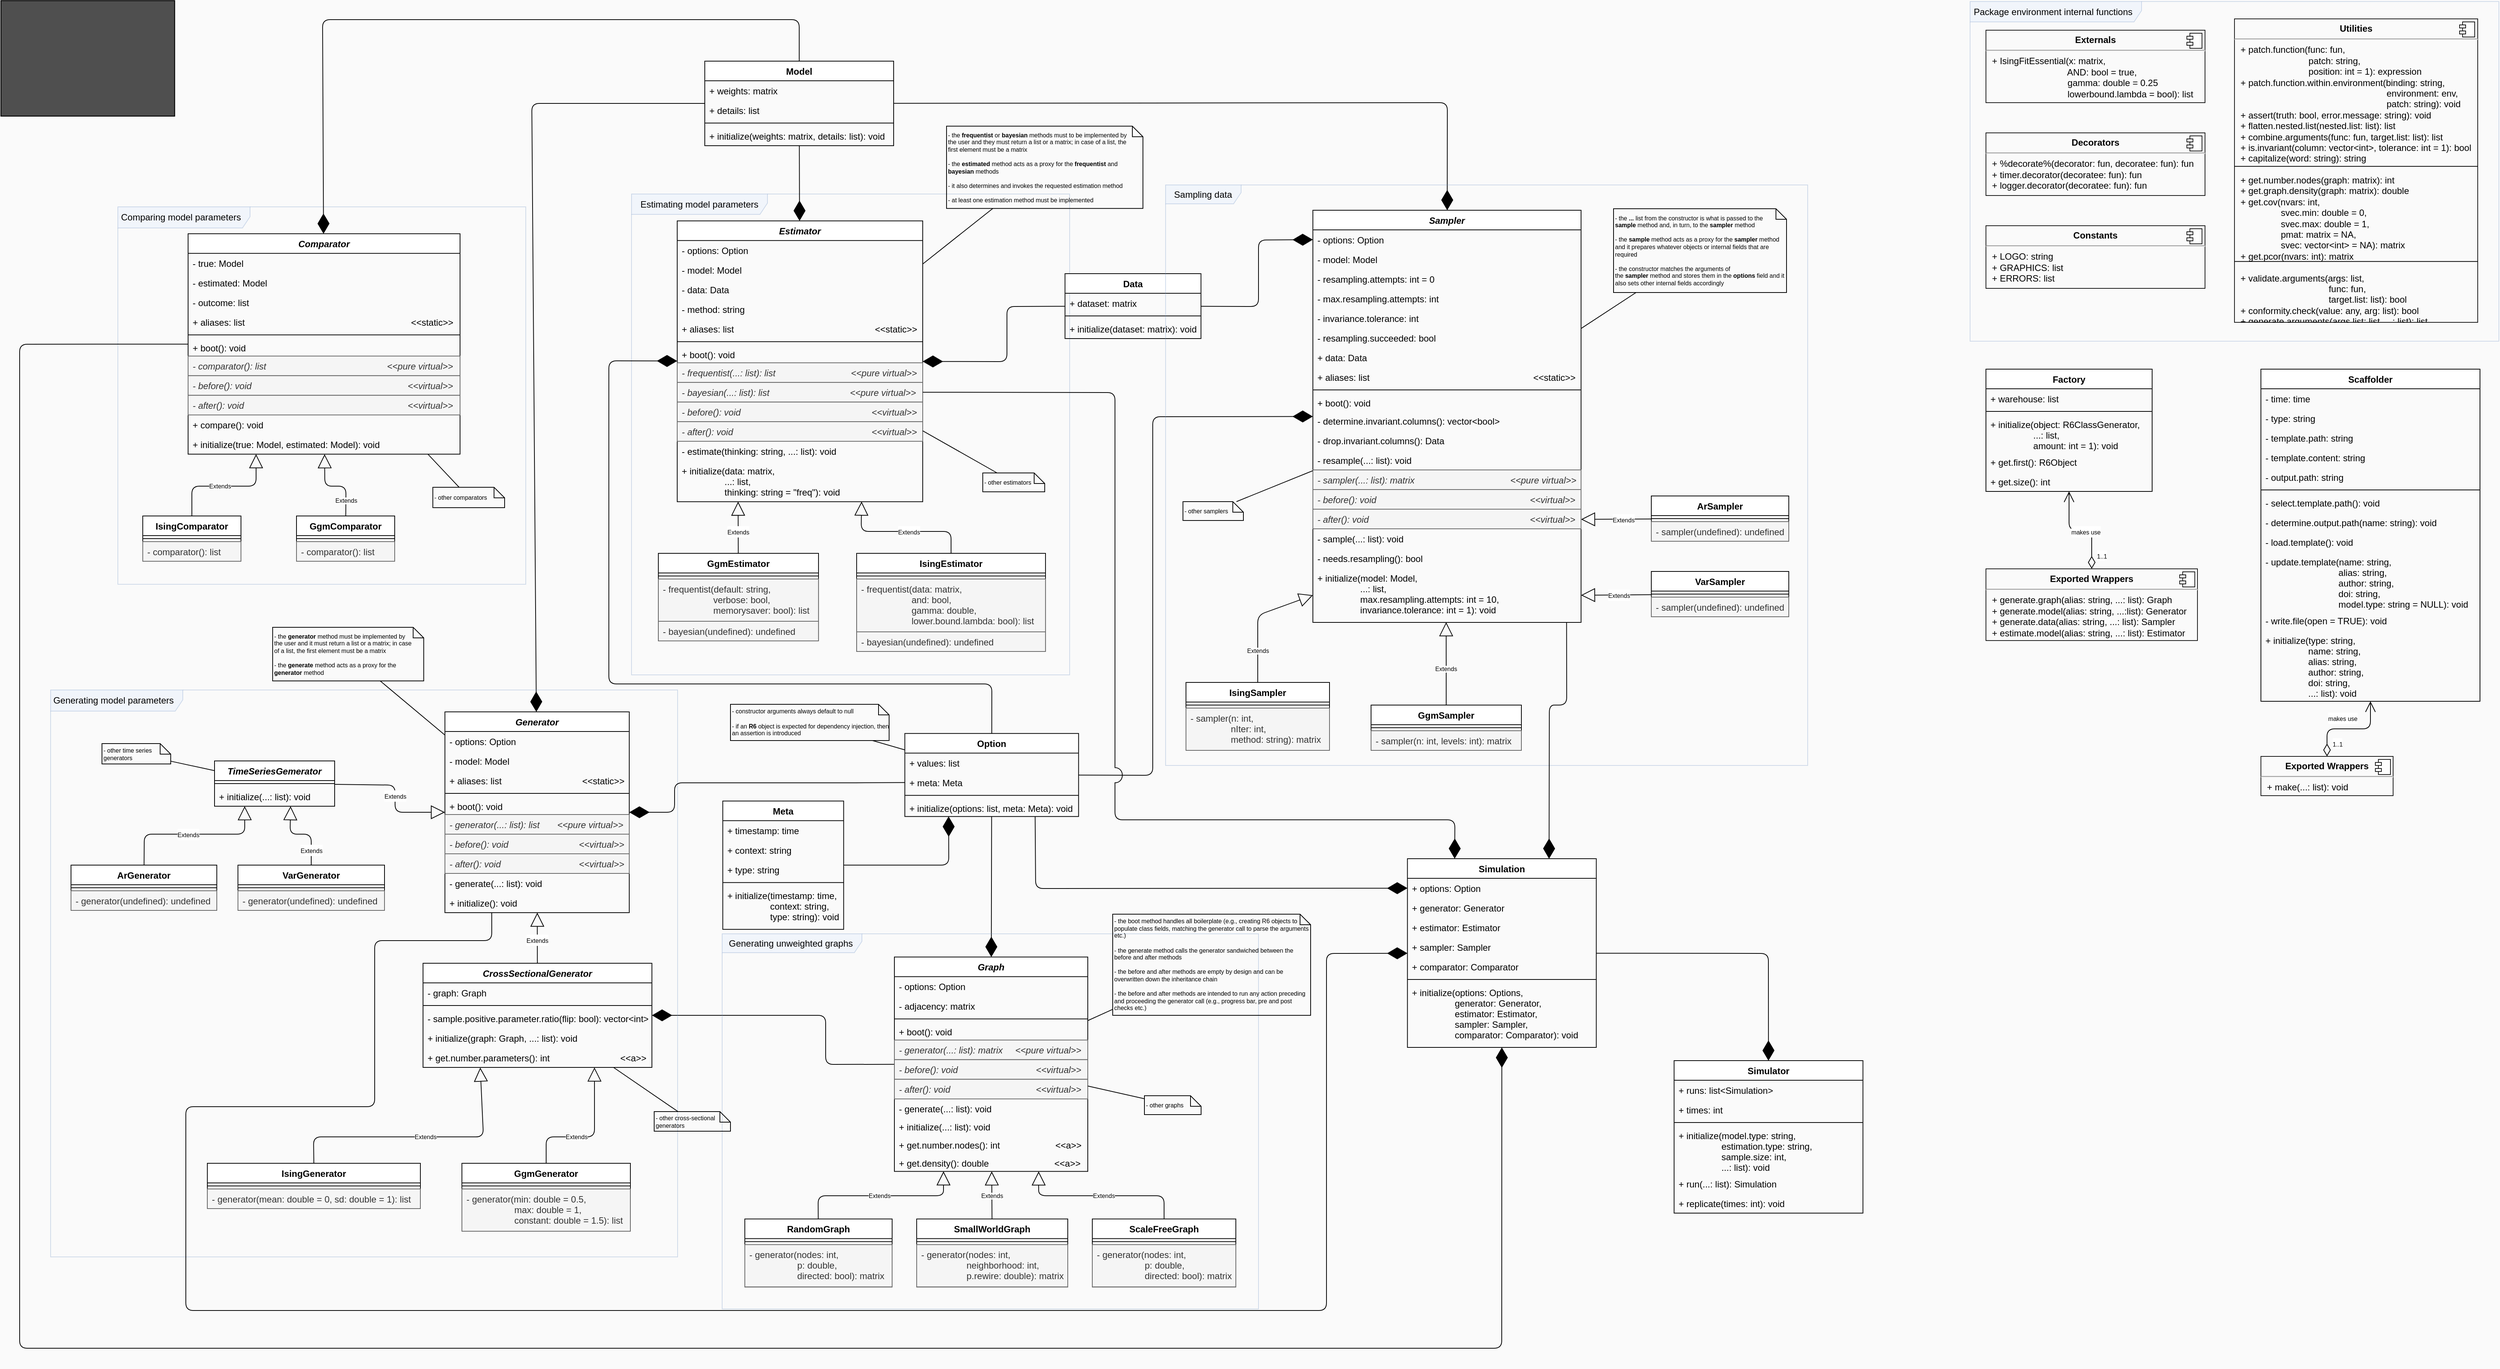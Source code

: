 <mxfile version="11.0.7" type="google"><diagram name="UML netpaw" id="c4acf3e9-155e-7222-9cf6-157b1a14988f"><mxGraphModel dx="9851" dy="10374" grid="1" gridSize="10" guides="1" tooltips="1" connect="1" arrows="1" fold="1" page="1" pageScale="1" pageWidth="1654" pageHeight="1169" background="#FAFAFA" math="0" shadow="0"><root><mxCell id="0"/><mxCell id="1" parent="0"/><mxCell id="3Vz04-ZsIeWLufZDxppS-264" value="Package environment internal functions" style="shape=umlFrame;whiteSpace=wrap;html=1;fillColor=#dae8fc;fontSize=12;align=right;strokeColor=#6c8ebf;shadow=0;labelBackgroundColor=none;opacity=30;gradientDirection=south;swimlaneFillColor=none;width=227;height=27;spacingRight=10;" parent="1" vertex="1"><mxGeometry x="-2355" y="-8182" width="700" height="450" as="geometry"/></mxCell><mxCell id="3Vz04-ZsIeWLufZDxppS-140" value="Estimating model parameters" style="shape=umlFrame;whiteSpace=wrap;html=1;fillColor=#dae8fc;fontSize=12;align=right;strokeColor=#6c8ebf;shadow=0;labelBackgroundColor=none;opacity=30;gradientDirection=south;swimlaneFillColor=none;width=180;height=27;spacingRight=10;" parent="1" vertex="1"><mxGeometry x="-4127" y="-7927" width="580" height="637" as="geometry"/></mxCell><mxCell id="xMQ7vhL1hqurGT7oTnHB-36" value="" style="shape=image;verticalLabelPosition=bottom;labelBackgroundColor=#ffffff;verticalAlign=top;aspect=fixed;imageAspect=0;image=https://upload.wikimedia.org/wikipedia/commons/0/0b/Uml_class_relation_arrows_en.svg.png;imageBorder=#000000;imageBackground=#3D3D3D;opacity=90;" parent="1" vertex="1"><mxGeometry x="-4961.793" y="-8183.176" width="230" height="153" as="geometry"/></mxCell><mxCell id="xMQ7vhL1hqurGT7oTnHB-27" value="Model" style="swimlane;fontStyle=1;align=center;verticalAlign=top;childLayout=stackLayout;horizontal=1;startSize=26;horizontalStack=0;resizeParent=1;resizeParentMax=0;resizeLast=0;collapsible=1;marginBottom=0;" parent="1" vertex="1"><mxGeometry x="-4030" y="-8103" width="250" height="112" as="geometry"><mxRectangle x="135" y="-1240" width="50" height="26" as="alternateBounds"/></mxGeometry></mxCell><mxCell id="xMQ7vhL1hqurGT7oTnHB-28" value="+ weights: matrix" style="text;strokeColor=none;fillColor=none;align=left;verticalAlign=top;spacingLeft=4;spacingRight=4;overflow=hidden;rotatable=0;points=[[0,0.5],[1,0.5]];portConstraint=eastwest;" parent="xMQ7vhL1hqurGT7oTnHB-27" vertex="1"><mxGeometry y="26" width="250" height="26" as="geometry"/></mxCell><mxCell id="xMQ7vhL1hqurGT7oTnHB-29" value="+ details: list" style="text;strokeColor=none;fillColor=none;align=left;verticalAlign=top;spacingLeft=4;spacingRight=4;overflow=hidden;rotatable=0;points=[[0,0.5],[1,0.5]];portConstraint=eastwest;" parent="xMQ7vhL1hqurGT7oTnHB-27" vertex="1"><mxGeometry y="52" width="250" height="26" as="geometry"/></mxCell><mxCell id="xMQ7vhL1hqurGT7oTnHB-31" value="" style="line;strokeWidth=1;fillColor=none;align=left;verticalAlign=middle;spacingTop=-1;spacingLeft=3;spacingRight=3;rotatable=0;labelPosition=right;points=[];portConstraint=eastwest;" parent="xMQ7vhL1hqurGT7oTnHB-27" vertex="1"><mxGeometry y="78" width="250" height="8" as="geometry"/></mxCell><mxCell id="xMQ7vhL1hqurGT7oTnHB-32" value="+ initialize(weights: matrix, details: list): void" style="text;strokeColor=none;fillColor=none;align=left;verticalAlign=top;spacingLeft=4;spacingRight=4;overflow=hidden;rotatable=0;points=[[0,0.5],[1,0.5]];portConstraint=eastwest;" parent="xMQ7vhL1hqurGT7oTnHB-27" vertex="1"><mxGeometry y="86" width="250" height="26" as="geometry"/></mxCell><mxCell id="xMQ7vhL1hqurGT7oTnHB-236" value="" style="endArrow=diamondThin;endFill=1;endSize=24;html=1;rounded=1;" parent="1" source="k8Z9SAyd8J5WGZ8bEEwt-1" target="xMQ7vhL1hqurGT7oTnHB-190" edge="1"><mxGeometry width="160" relative="1" as="geometry"><mxPoint x="-3593" y="-7078" as="sourcePoint"/><mxPoint x="-2101.682" y="-7692.5" as="targetPoint"/></mxGeometry></mxCell><mxCell id="3Vz04-ZsIeWLufZDxppS-22" value="" style="endArrow=diamondThin;endFill=1;endSize=24;html=1;fontSize=12;fontColor=#000000;movable=1;resizable=1;rotatable=1;deletable=1;editable=1;connectable=1;" parent="1" source="xMQ7vhL1hqurGT7oTnHB-27" target="3Vz04-ZsIeWLufZDxppS-331" edge="1"><mxGeometry width="160" relative="1" as="geometry"><mxPoint x="-3337" y="-7798" as="sourcePoint"/><mxPoint x="-3867" y="-5512.5" as="targetPoint"/></mxGeometry></mxCell><mxCell id="3Vz04-ZsIeWLufZDxppS-30" value="" style="endArrow=diamondThin;endFill=1;endSize=24;html=1;fontSize=12;fontColor=#000000;" parent="1" source="xMQ7vhL1hqurGT7oTnHB-27" target="xMQ7vhL1hqurGT7oTnHB-314" edge="1"><mxGeometry width="160" relative="1" as="geometry"><mxPoint x="-2924.5" y="-7577" as="sourcePoint"/><mxPoint x="-3410.5" y="-7117.085" as="targetPoint"/><Array as="points"><mxPoint x="-3047" y="-8048"/></Array></mxGeometry></mxCell><mxCell id="3Vz04-ZsIeWLufZDxppS-48" value="" style="endArrow=diamondThin;endFill=1;endSize=24;html=1;fontSize=12;fontColor=#000000;" parent="1" source="xMQ7vhL1hqurGT7oTnHB-190" target="3Vz04-ZsIeWLufZDxppS-31" edge="1"><mxGeometry width="160" relative="1" as="geometry"><mxPoint x="-4447" y="-6838" as="sourcePoint"/><mxPoint x="-5457.333" y="-6808" as="targetPoint"/><Array as="points"><mxPoint x="-3870" y="-6774"/><mxPoint x="-3870" y="-6839"/></Array></mxGeometry></mxCell><mxCell id="3Vz04-ZsIeWLufZDxppS-94" value="" style="endArrow=diamondThin;endFill=1;endSize=24;html=1;fontSize=12;fontColor=#000000;" parent="1" source="xMQ7vhL1hqurGT7oTnHB-27" target="3Vz04-ZsIeWLufZDxppS-23" edge="1"><mxGeometry width="160" relative="1" as="geometry"><mxPoint x="-3927" y="-7096" as="sourcePoint"/><mxPoint x="-4259" y="-7188" as="targetPoint"/><Array as="points"><mxPoint x="-4259" y="-8047"/></Array></mxGeometry></mxCell><mxCell id="3Vz04-ZsIeWLufZDxppS-95" value="" style="endArrow=diamondThin;endFill=1;endSize=24;html=1;rounded=1;" parent="1" source="k8Z9SAyd8J5WGZ8bEEwt-1" target="3Vz04-ZsIeWLufZDxppS-331" edge="1"><mxGeometry width="160" relative="1" as="geometry"><mxPoint x="-3637" y="-7238" as="sourcePoint"/><mxPoint x="-2535" y="-7883.085" as="targetPoint"/><Array as="points"><mxPoint x="-3650" y="-7278"/><mxPoint x="-4157" y="-7278"/><mxPoint x="-4157" y="-7706"/></Array></mxGeometry></mxCell><mxCell id="3Vz04-ZsIeWLufZDxppS-208" value="&lt;p style=&quot;margin: 0px ; margin-top: 6px ; text-align: center&quot;&gt;&lt;b&gt;Decorators&lt;/b&gt;&lt;/p&gt;&lt;hr&gt;&lt;p style=&quot;margin: 0px ; margin-left: 8px&quot;&gt;+ %decorate%(decorator: fun, decoratee: fun): fun&lt;br&gt;&lt;/p&gt;&lt;p style=&quot;margin: 0px ; margin-left: 8px&quot;&gt;+ timer.decorator(decoratee: fun): fun&lt;/p&gt;&lt;p style=&quot;margin: 0px ; margin-left: 8px&quot;&gt;+ logger.decorator(decoratee: fun): fun&lt;/p&gt;" style="align=left;overflow=fill;html=1;shadow=0;labelBackgroundColor=none;strokeColor=#000000;fillColor=none;gradientColor=none;fontSize=12;fontColor=#000000;opacity=90;" parent="1" vertex="1"><mxGeometry x="-2334.007" y="-8008" width="290" height="83" as="geometry"/></mxCell><mxCell id="3Vz04-ZsIeWLufZDxppS-209" value="" style="shape=component;jettyWidth=8;jettyHeight=4;opacity=90;" parent="3Vz04-ZsIeWLufZDxppS-208" vertex="1"><mxGeometry x="1" width="20" height="20" relative="1" as="geometry"><mxPoint x="-24" y="4" as="offset"/></mxGeometry></mxCell><mxCell id="3Vz04-ZsIeWLufZDxppS-210" value="&lt;p style=&quot;margin: 0px ; margin-top: 6px ; text-align: center&quot;&gt;&lt;b&gt;Constants&lt;/b&gt;&lt;/p&gt;&lt;hr&gt;&lt;p style=&quot;margin: 0px ; margin-left: 8px&quot;&gt;+ LOGO: string&lt;br&gt;&lt;/p&gt;&lt;p style=&quot;margin: 0px ; margin-left: 8px&quot;&gt;+ GRAPHICS: list&lt;/p&gt;&lt;p style=&quot;margin: 0px ; margin-left: 8px&quot;&gt;+ ERRORS: list&lt;/p&gt;" style="align=left;overflow=fill;html=1;shadow=0;labelBackgroundColor=none;strokeColor=#000000;fillColor=none;gradientColor=none;fontSize=12;fontColor=#000000;opacity=90;" parent="1" vertex="1"><mxGeometry x="-2334.007" y="-7885" width="290" height="83" as="geometry"/></mxCell><mxCell id="3Vz04-ZsIeWLufZDxppS-211" value="" style="shape=component;jettyWidth=8;jettyHeight=4;opacity=90;" parent="3Vz04-ZsIeWLufZDxppS-210" vertex="1"><mxGeometry x="1" width="20" height="20" relative="1" as="geometry"><mxPoint x="-24" y="4" as="offset"/></mxGeometry></mxCell><mxCell id="3Vz04-ZsIeWLufZDxppS-249" value="&lt;p style=&quot;margin: 0px ; margin-top: 6px ; text-align: center&quot;&gt;&lt;b&gt;Externals&lt;/b&gt;&lt;/p&gt;&lt;hr&gt;&lt;p style=&quot;margin: 0px ; margin-left: 8px&quot;&gt;+ IsingFitEssential(x: matrix,&amp;nbsp;&lt;/p&gt;&lt;p style=&quot;margin: 0px ; margin-left: 8px&quot;&gt;&amp;nbsp; &amp;nbsp; &amp;nbsp; &amp;nbsp; &amp;nbsp; &amp;nbsp; &amp;nbsp; &amp;nbsp; &amp;nbsp; &amp;nbsp; &amp;nbsp; &amp;nbsp; &amp;nbsp; &amp;nbsp; &amp;nbsp; AND: bool = true,&lt;br&gt;&lt;/p&gt;&lt;p style=&quot;margin: 0px ; margin-left: 8px&quot;&gt;&amp;nbsp; &amp;nbsp; &amp;nbsp; &amp;nbsp; &amp;nbsp; &amp;nbsp; &amp;nbsp; &amp;nbsp; &amp;nbsp; &amp;nbsp; &amp;nbsp; &amp;nbsp; &amp;nbsp; &amp;nbsp; &amp;nbsp; gamma: double = 0.25&lt;/p&gt;&lt;p style=&quot;margin: 0px ; margin-left: 8px&quot;&gt;&amp;nbsp; &amp;nbsp; &amp;nbsp; &amp;nbsp; &amp;nbsp; &amp;nbsp; &amp;nbsp; &amp;nbsp; &amp;nbsp; &amp;nbsp; &amp;nbsp; &amp;nbsp; &amp;nbsp; &amp;nbsp; &amp;nbsp; lowerbound.lambda = bool): list&lt;/p&gt;" style="align=left;overflow=fill;html=1;shadow=0;labelBackgroundColor=none;strokeColor=#000000;fillColor=none;gradientColor=none;fontSize=12;fontColor=#000000;opacity=90;" parent="1" vertex="1"><mxGeometry x="-2334.007" y="-8144" width="290" height="96" as="geometry"/></mxCell><mxCell id="3Vz04-ZsIeWLufZDxppS-250" value="" style="shape=component;jettyWidth=8;jettyHeight=4;opacity=90;" parent="3Vz04-ZsIeWLufZDxppS-249" vertex="1"><mxGeometry x="1" width="20" height="20" relative="1" as="geometry"><mxPoint x="-24" y="4" as="offset"/></mxGeometry></mxCell><mxCell id="3Vz04-ZsIeWLufZDxppS-263" value="" style="group" parent="1" vertex="1" connectable="0"><mxGeometry x="-2005" y="-8159" width="322" height="402" as="geometry"/></mxCell><mxCell id="3Vz04-ZsIeWLufZDxppS-251" value="&lt;p style=&quot;margin: 0px ; margin-top: 6px ; text-align: center&quot;&gt;&lt;b&gt;Utilities&lt;/b&gt;&lt;/p&gt;&lt;hr&gt;&lt;p style=&quot;margin: 0px ; margin-left: 8px&quot;&gt;+ patch.function(func: fun,&amp;nbsp;&lt;/p&gt;&lt;p style=&quot;margin: 0px ; margin-left: 8px&quot;&gt;&amp;nbsp; &amp;nbsp; &amp;nbsp; &amp;nbsp; &amp;nbsp; &amp;nbsp; &amp;nbsp; &amp;nbsp; &amp;nbsp; &amp;nbsp; &amp;nbsp; &amp;nbsp; &amp;nbsp; &amp;nbsp;patch: string,&lt;/p&gt;&lt;p style=&quot;margin: 0px ; margin-left: 8px&quot;&gt;&amp;nbsp; &amp;nbsp; &amp;nbsp; &amp;nbsp; &amp;nbsp; &amp;nbsp; &amp;nbsp; &amp;nbsp; &amp;nbsp; &amp;nbsp; &amp;nbsp; &amp;nbsp; &amp;nbsp; &amp;nbsp;position: int = 1): expression&lt;/p&gt;&lt;p style=&quot;margin: 0px ; margin-left: 8px&quot;&gt;+&amp;nbsp;&lt;span&gt;patch.function.within.environment&lt;/span&gt;&lt;span&gt;(binding: string,&amp;nbsp;&lt;/span&gt;&lt;/p&gt;&lt;p style=&quot;margin: 0px ; margin-left: 8px&quot;&gt;&lt;span&gt;&amp;nbsp; &amp;nbsp; &amp;nbsp; &amp;nbsp; &amp;nbsp; &amp;nbsp; &amp;nbsp; &amp;nbsp; &amp;nbsp; &amp;nbsp; &amp;nbsp; &amp;nbsp; &amp;nbsp; &amp;nbsp; &amp;nbsp; &amp;nbsp; &amp;nbsp; &amp;nbsp; &amp;nbsp; &amp;nbsp; &amp;nbsp; &amp;nbsp; &amp;nbsp; &amp;nbsp; &amp;nbsp; &amp;nbsp; &amp;nbsp; &amp;nbsp; &amp;nbsp; environment: env,&amp;nbsp;&lt;/span&gt;&lt;/p&gt;&lt;p style=&quot;margin: 0px ; margin-left: 8px&quot;&gt;&lt;span&gt;&amp;nbsp; &amp;nbsp; &amp;nbsp; &amp;nbsp; &amp;nbsp; &amp;nbsp; &amp;nbsp; &amp;nbsp; &amp;nbsp; &amp;nbsp; &amp;nbsp; &amp;nbsp; &amp;nbsp; &amp;nbsp; &amp;nbsp; &amp;nbsp; &amp;nbsp; &amp;nbsp; &amp;nbsp; &amp;nbsp; &amp;nbsp; &amp;nbsp; &amp;nbsp; &amp;nbsp; &amp;nbsp; &amp;nbsp; &amp;nbsp; &amp;nbsp; &amp;nbsp; patch: string): void&lt;/span&gt;&lt;/p&gt;&lt;p style=&quot;margin: 0px ; margin-left: 8px&quot;&gt;+&amp;nbsp;&lt;span&gt;assert&lt;/span&gt;&lt;span&gt;(truth: bool,&amp;nbsp;&lt;/span&gt;&lt;span&gt;error.message: string): void&lt;/span&gt;&lt;/p&gt;&lt;p style=&quot;margin: 0px ; margin-left: 8px&quot;&gt;&lt;span&gt;+&amp;nbsp;&lt;/span&gt;&lt;span&gt;flatten.nested.list(nested.list: list): list&lt;/span&gt;&lt;/p&gt;&lt;p style=&quot;margin: 0px ; margin-left: 8px&quot;&gt;&lt;span&gt;+&amp;nbsp;&lt;/span&gt;&lt;span&gt;combine.arguments&lt;/span&gt;&lt;span&gt;(func: fun,&amp;nbsp;&lt;/span&gt;&lt;span&gt;target.list: list): list&lt;/span&gt;&lt;/p&gt;&lt;p style=&quot;margin: 0px ; margin-left: 8px&quot;&gt;&lt;span&gt;+&amp;nbsp;&lt;/span&gt;&lt;span&gt;is.invariant&lt;/span&gt;&lt;span&gt;(column: vector&amp;lt;int&amp;gt;,&amp;nbsp;&lt;/span&gt;&lt;span&gt;tolerance: int = 1&lt;/span&gt;&lt;span&gt;): bool&lt;/span&gt;&lt;/p&gt;&lt;p style=&quot;margin: 0px ; margin-left: 8px&quot;&gt;+ capitalize(word: string): string&lt;/p&gt;&lt;p style=&quot;margin: 0px ; margin-left: 8px&quot;&gt;&lt;br&gt;&lt;/p&gt;&lt;p style=&quot;margin: 0px ; margin-left: 8px&quot;&gt;&lt;span&gt;+&amp;nbsp;&lt;/span&gt;&lt;span&gt;get.number.nodes&lt;/span&gt;&lt;span&gt;(graph: matrix): int&lt;/span&gt;&lt;/p&gt;&lt;p style=&quot;margin: 0px ; margin-left: 8px&quot;&gt;&lt;span&gt;+&amp;nbsp;&lt;/span&gt;&lt;span&gt;get.graph.density&lt;/span&gt;&lt;span&gt;(graph: matrix): double&lt;/span&gt;&lt;/p&gt;&lt;p style=&quot;margin: 0px ; margin-left: 8px&quot;&gt;&lt;span&gt;+&amp;nbsp;&lt;/span&gt;&lt;span&gt;get.cov&lt;/span&gt;&lt;span&gt;(nvars: int,&amp;nbsp;&lt;/span&gt;&lt;/p&gt;&lt;p style=&quot;margin: 0px ; margin-left: 8px&quot;&gt;&lt;span&gt;&amp;nbsp; &amp;nbsp; &amp;nbsp; &amp;nbsp; &amp;nbsp; &amp;nbsp; &amp;nbsp; &amp;nbsp; svec.min:&lt;/span&gt;&lt;span&gt;&amp;nbsp;double = &lt;/span&gt;&lt;span&gt;0&lt;/span&gt;&lt;span&gt;,&amp;nbsp;&lt;/span&gt;&lt;/p&gt;&lt;p style=&quot;margin: 0px ; margin-left: 8px&quot;&gt;&lt;span&gt;&amp;nbsp; &amp;nbsp; &amp;nbsp; &amp;nbsp; &amp;nbsp; &amp;nbsp; &amp;nbsp; &amp;nbsp; svec.max: double&lt;/span&gt;&lt;span&gt; = &lt;/span&gt;&lt;span&gt;1&lt;/span&gt;&lt;span&gt;,&amp;nbsp;&lt;/span&gt;&lt;/p&gt;&lt;p style=&quot;margin: 0px ; margin-left: 8px&quot;&gt;&lt;span&gt;&amp;nbsp; &amp;nbsp; &amp;nbsp; &amp;nbsp; &amp;nbsp; &amp;nbsp; &amp;nbsp; &amp;nbsp; pmat: matrix&lt;/span&gt;&lt;span&gt;&amp;nbsp;= &lt;/span&gt;&lt;span&gt;NA&lt;/span&gt;&lt;span&gt;,&amp;nbsp;&lt;/span&gt;&lt;/p&gt;&lt;p style=&quot;margin: 0px ; margin-left: 8px&quot;&gt;&lt;span&gt;&amp;nbsp; &amp;nbsp; &amp;nbsp; &amp;nbsp; &amp;nbsp; &amp;nbsp; &amp;nbsp; &amp;nbsp; svec: vector&amp;lt;int&amp;gt;&lt;/span&gt;&lt;span&gt;&amp;nbsp;= &lt;/span&gt;&lt;span&gt;NA&lt;/span&gt;&lt;span&gt;): matrix&lt;/span&gt;&lt;/p&gt;&lt;p style=&quot;margin: 0px ; margin-left: 8px&quot;&gt;&lt;span&gt;+ get.pcor(nvars: int): matrix&lt;/span&gt;&lt;/p&gt;&lt;p style=&quot;margin: 0px ; margin-left: 8px&quot;&gt;&lt;span&gt;&lt;br&gt;&lt;/span&gt;&lt;/p&gt;&lt;p style=&quot;margin: 0px ; margin-left: 8px&quot;&gt;&lt;span&gt;+&amp;nbsp;&lt;/span&gt;&lt;span&gt;validate.arguments&lt;/span&gt;&lt;span&gt;(args: list,&amp;nbsp;&lt;/span&gt;&lt;/p&gt;&lt;p style=&quot;margin: 0px ; margin-left: 8px&quot;&gt;&lt;span&gt;&amp;nbsp; &amp;nbsp; &amp;nbsp; &amp;nbsp; &amp;nbsp; &amp;nbsp; &amp;nbsp; &amp;nbsp; &amp;nbsp; &amp;nbsp; &amp;nbsp; &amp;nbsp; &amp;nbsp; &amp;nbsp; &amp;nbsp; &amp;nbsp; &amp;nbsp; &amp;nbsp;func: fun,&amp;nbsp;&lt;/span&gt;&lt;/p&gt;&lt;p style=&quot;margin: 0px ; margin-left: 8px&quot;&gt;&lt;span&gt;&amp;nbsp; &amp;nbsp; &amp;nbsp; &amp;nbsp; &amp;nbsp; &amp;nbsp; &amp;nbsp; &amp;nbsp; &amp;nbsp; &amp;nbsp; &amp;nbsp; &amp;nbsp; &amp;nbsp; &amp;nbsp; &amp;nbsp; &amp;nbsp; &amp;nbsp; &amp;nbsp;target.list: list): bool&lt;/span&gt;&lt;/p&gt;&lt;p style=&quot;margin: 0px ; margin-left: 8px&quot;&gt;&lt;span&gt;+&amp;nbsp;&lt;/span&gt;&lt;span&gt;conformity.check&lt;/span&gt;&lt;span&gt;(value: any,&amp;nbsp;&lt;/span&gt;&lt;span&gt;arg: list): bool&lt;/span&gt;&lt;/p&gt;&lt;p style=&quot;margin: 0px ; margin-left: 8px&quot;&gt;&lt;span&gt;+&amp;nbsp;&lt;/span&gt;&lt;span&gt;generate.arguments&lt;/span&gt;&lt;span&gt;(args.list: list,&amp;nbsp;&lt;/span&gt;&lt;span&gt;...: list): list&lt;/span&gt;&lt;/p&gt;" style="align=left;overflow=fill;html=1;shadow=0;labelBackgroundColor=none;strokeColor=#000000;fillColor=none;gradientColor=none;fontSize=12;fontColor=#000000;opacity=90;" parent="3Vz04-ZsIeWLufZDxppS-263" vertex="1"><mxGeometry width="322" height="402" as="geometry"/></mxCell><mxCell id="3Vz04-ZsIeWLufZDxppS-252" value="" style="shape=component;jettyWidth=8;jettyHeight=4;opacity=90;" parent="3Vz04-ZsIeWLufZDxppS-251" vertex="1"><mxGeometry x="1" width="20" height="20" relative="1" as="geometry"><mxPoint x="-24" y="4" as="offset"/></mxGeometry></mxCell><mxCell id="3Vz04-ZsIeWLufZDxppS-258" value="" style="line;strokeWidth=1;fillColor=none;align=left;verticalAlign=middle;spacingTop=-1;spacingLeft=3;spacingRight=3;rotatable=0;labelPosition=right;points=[];portConstraint=eastwest;shadow=0;labelBackgroundColor=none;fontSize=12;fontColor=#000000;html=0;" parent="3Vz04-ZsIeWLufZDxppS-251" vertex="1"><mxGeometry y="317.868" width="322" height="7.131" as="geometry"/></mxCell><mxCell id="3Vz04-ZsIeWLufZDxppS-262" value="" style="line;strokeWidth=1;fillColor=none;align=left;verticalAlign=middle;spacingTop=-1;spacingLeft=3;spacingRight=3;rotatable=0;labelPosition=right;points=[];portConstraint=eastwest;shadow=0;labelBackgroundColor=none;fontSize=12;fontColor=#000000;html=0;" parent="3Vz04-ZsIeWLufZDxppS-251" vertex="1"><mxGeometry y="191.853" width="322" height="7.131" as="geometry"/></mxCell><mxCell id="3Vz04-ZsIeWLufZDxppS-270" value="" style="endArrow=diamondThin;endFill=1;endSize=24;html=1;fontSize=12;fontColor=#000000;" parent="1" source="xMQ7vhL1hqurGT7oTnHB-310" target="3Vz04-ZsIeWLufZDxppS-331" edge="1"><mxGeometry width="160" relative="1" as="geometry"><mxPoint x="-3410" y="-7203" as="sourcePoint"/><mxPoint x="-3610" y="-7713" as="targetPoint"/><Array as="points"><mxPoint x="-3630" y="-7778"/><mxPoint x="-3630" y="-7705"/></Array></mxGeometry></mxCell><mxCell id="xMQ7vhL1hqurGT7oTnHB-310" value="Data" style="swimlane;fontStyle=1;align=center;verticalAlign=top;childLayout=stackLayout;horizontal=1;startSize=26;horizontalStack=0;resizeParent=1;resizeParentMax=0;resizeLast=0;collapsible=1;marginBottom=0;fillColor=#ffffff;fontSize=12;html=0;movable=1;resizable=1;rotatable=1;deletable=1;editable=1;connectable=1;" parent="1" vertex="1"><mxGeometry x="-3553.147" y="-7821.5" width="180" height="86" as="geometry"/></mxCell><mxCell id="xMQ7vhL1hqurGT7oTnHB-311" value="+ dataset: matrix" style="text;strokeColor=none;fillColor=none;align=left;verticalAlign=top;spacingLeft=4;spacingRight=4;overflow=hidden;rotatable=1;points=[[0,0.5],[1,0.5]];portConstraint=eastwest;movable=1;resizable=1;deletable=1;editable=1;connectable=1;" parent="xMQ7vhL1hqurGT7oTnHB-310" vertex="1"><mxGeometry y="26" width="180" height="26" as="geometry"/></mxCell><mxCell id="xMQ7vhL1hqurGT7oTnHB-312" value="" style="line;strokeWidth=1;fillColor=none;align=left;verticalAlign=middle;spacingTop=-1;spacingLeft=3;spacingRight=3;rotatable=1;labelPosition=right;points=[];portConstraint=eastwest;movable=1;resizable=1;deletable=1;editable=1;connectable=1;" parent="xMQ7vhL1hqurGT7oTnHB-310" vertex="1"><mxGeometry y="52" width="180" height="8" as="geometry"/></mxCell><mxCell id="xMQ7vhL1hqurGT7oTnHB-313" value="+ initialize(dataset: matrix): void" style="text;strokeColor=none;fillColor=none;align=left;verticalAlign=top;spacingLeft=4;spacingRight=4;overflow=hidden;rotatable=1;points=[[0,0.5],[1,0.5]];portConstraint=eastwest;movable=1;resizable=1;deletable=1;editable=1;connectable=1;" parent="xMQ7vhL1hqurGT7oTnHB-310" vertex="1"><mxGeometry y="60" width="180" height="26" as="geometry"/></mxCell><mxCell id="3Vz04-ZsIeWLufZDxppS-114" value="" style="endArrow=diamondThin;endFill=1;endSize=24;html=1;fontSize=12;fontColor=#000000;movable=1;resizable=1;rotatable=1;deletable=1;editable=1;connectable=1;" parent="1" source="k8Z9SAyd8J5WGZ8bEEwt-1" target="xMQ7vhL1hqurGT7oTnHB-314" edge="1"><mxGeometry width="160" relative="1" as="geometry"><mxPoint x="-3177" y="-7358" as="sourcePoint"/><mxPoint x="-3307" y="-7398" as="targetPoint"/><Array as="points"><mxPoint x="-3437" y="-7157"/><mxPoint x="-3437" y="-7632"/></Array></mxGeometry></mxCell><mxCell id="3Vz04-ZsIeWLufZDxppS-123" value="Generating unweighted graphs" style="shape=umlFrame;whiteSpace=wrap;html=1;fillColor=#dae8fc;fontSize=12;align=right;strokeColor=#6c8ebf;shadow=0;labelBackgroundColor=none;opacity=30;gradientColor=none;gradientDirection=south;swimlaneFillColor=none;width=185;height=25;spacingRight=10;" parent="1" vertex="1"><mxGeometry x="-4007" y="-6947" width="710" height="497" as="geometry"/></mxCell><mxCell id="xMQ7vhL1hqurGT7oTnHB-190" value="Graph" style="swimlane;fontStyle=3;align=center;verticalAlign=top;childLayout=stackLayout;horizontal=1;startSize=26;horizontalStack=0;resizeParent=1;resizeParentMax=0;resizeLast=0;collapsible=1;marginBottom=0;" parent="1" vertex="1"><mxGeometry x="-3779.0" y="-6916.273" width="256" height="284" as="geometry"><mxRectangle x="-3779.0" y="-6916.273" width="90" height="26" as="alternateBounds"/></mxGeometry></mxCell><mxCell id="xMQ7vhL1hqurGT7oTnHB-196" value="- options: Option" style="text;strokeColor=none;fillColor=none;align=left;verticalAlign=top;spacingLeft=4;spacingRight=4;overflow=hidden;rotatable=0;points=[[0,0.5],[1,0.5]];portConstraint=eastwest;" parent="xMQ7vhL1hqurGT7oTnHB-190" vertex="1"><mxGeometry y="26" width="256" height="26" as="geometry"/></mxCell><mxCell id="xMQ7vhL1hqurGT7oTnHB-192" value="- adjacency: matrix" style="text;strokeColor=none;fillColor=none;align=left;verticalAlign=top;spacingLeft=4;spacingRight=4;overflow=hidden;rotatable=0;points=[[0,0.5],[1,0.5]];portConstraint=eastwest;" parent="xMQ7vhL1hqurGT7oTnHB-190" vertex="1"><mxGeometry y="52" width="256" height="26" as="geometry"/></mxCell><mxCell id="xMQ7vhL1hqurGT7oTnHB-193" value="" style="line;strokeWidth=1;fillColor=none;align=left;verticalAlign=middle;spacingTop=-1;spacingLeft=3;spacingRight=3;rotatable=0;labelPosition=right;points=[];portConstraint=eastwest;" parent="xMQ7vhL1hqurGT7oTnHB-190" vertex="1"><mxGeometry y="78" width="256" height="8" as="geometry"/></mxCell><mxCell id="qFeEX-Yrzq8eoNr-fX9E-1" value="+ boot(): void" style="text;strokeColor=none;fillColor=none;align=left;verticalAlign=top;spacingLeft=4;spacingRight=4;overflow=hidden;rotatable=0;points=[[0,0.5],[1,0.5]];portConstraint=eastwest;" parent="xMQ7vhL1hqurGT7oTnHB-190" vertex="1"><mxGeometry y="86" width="256" height="24" as="geometry"/></mxCell><mxCell id="xMQ7vhL1hqurGT7oTnHB-195" value="- generator(...: list): matrix     &lt;&lt;pure virtual&gt;&gt;" style="text;strokeColor=#666666;fillColor=#f5f5f5;align=left;verticalAlign=top;spacingLeft=4;spacingRight=4;overflow=hidden;rotatable=0;points=[[0,0.5],[1,0.5]];portConstraint=eastwest;fontStyle=2;fontColor=#333333;" parent="xMQ7vhL1hqurGT7oTnHB-190" vertex="1"><mxGeometry y="110" width="256" height="26" as="geometry"/></mxCell><mxCell id="qFeEX-Yrzq8eoNr-fX9E-2" value="- before(): void                               &lt;&lt;virtual&gt;&gt;" style="text;strokeColor=#666666;fillColor=#f5f5f5;align=left;verticalAlign=top;spacingLeft=4;spacingRight=4;overflow=hidden;rotatable=0;points=[[0,0.5],[1,0.5]];portConstraint=eastwest;fontStyle=2;fontColor=#333333;" parent="xMQ7vhL1hqurGT7oTnHB-190" vertex="1"><mxGeometry y="136" width="256" height="26" as="geometry"/></mxCell><mxCell id="qFeEX-Yrzq8eoNr-fX9E-3" value="- after(): void                                  &lt;&lt;virtual&gt;&gt;" style="text;strokeColor=#666666;fillColor=#f5f5f5;align=left;verticalAlign=top;spacingLeft=4;spacingRight=4;overflow=hidden;rotatable=0;points=[[0,0.5],[1,0.5]];portConstraint=eastwest;fontStyle=2;fontColor=#333333;" parent="xMQ7vhL1hqurGT7oTnHB-190" vertex="1"><mxGeometry y="162" width="256" height="26" as="geometry"/></mxCell><mxCell id="xMQ7vhL1hqurGT7oTnHB-208" value="- generate(...: list): void" style="text;strokeColor=none;fillColor=none;align=left;verticalAlign=top;spacingLeft=4;spacingRight=4;overflow=hidden;rotatable=0;points=[[0,0.5],[1,0.5]];portConstraint=eastwest;" parent="xMQ7vhL1hqurGT7oTnHB-190" vertex="1"><mxGeometry y="188" width="256" height="24" as="geometry"/></mxCell><mxCell id="xMQ7vhL1hqurGT7oTnHB-194" value="+ initialize(...: list): void" style="text;strokeColor=none;fillColor=none;align=left;verticalAlign=top;spacingLeft=4;spacingRight=4;overflow=hidden;rotatable=0;points=[[0,0.5],[1,0.5]];portConstraint=eastwest;" parent="xMQ7vhL1hqurGT7oTnHB-190" vertex="1"><mxGeometry y="212" width="256" height="24" as="geometry"/></mxCell><mxCell id="3Vz04-ZsIeWLufZDxppS-143" value="+ get.number.nodes(): int                      &lt;&lt;a&gt;&gt;" style="text;strokeColor=none;fillColor=none;align=left;verticalAlign=top;spacingLeft=4;spacingRight=4;overflow=hidden;rotatable=0;points=[[0,0.5],[1,0.5]];portConstraint=eastwest;" parent="xMQ7vhL1hqurGT7oTnHB-190" vertex="1"><mxGeometry y="236" width="256" height="24" as="geometry"/></mxCell><mxCell id="3Vz04-ZsIeWLufZDxppS-145" value="+ get.density(): double                          &lt;&lt;a&gt;&gt;" style="text;strokeColor=none;fillColor=none;align=left;verticalAlign=top;spacingLeft=4;spacingRight=4;overflow=hidden;rotatable=0;points=[[0,0.5],[1,0.5]];portConstraint=eastwest;" parent="xMQ7vhL1hqurGT7oTnHB-190" vertex="1"><mxGeometry y="260" width="256" height="24" as="geometry"/></mxCell><mxCell id="xMQ7vhL1hqurGT7oTnHB-209" value="RandomGraph" style="swimlane;fontStyle=1;align=center;verticalAlign=top;childLayout=stackLayout;horizontal=1;startSize=26;horizontalStack=0;resizeParent=1;resizeParentMax=0;resizeLast=0;collapsible=1;marginBottom=0;" parent="1" vertex="1"><mxGeometry x="-3977.0" y="-6569.273" width="195" height="90" as="geometry"><mxRectangle x="40" y="10" width="90" height="26" as="alternateBounds"/></mxGeometry></mxCell><mxCell id="xMQ7vhL1hqurGT7oTnHB-212" value="" style="line;strokeWidth=1;fillColor=none;align=left;verticalAlign=middle;spacingTop=-1;spacingLeft=3;spacingRight=3;rotatable=0;labelPosition=right;points=[];portConstraint=eastwest;" parent="xMQ7vhL1hqurGT7oTnHB-209" vertex="1"><mxGeometry y="26" width="195" height="8" as="geometry"/></mxCell><mxCell id="xMQ7vhL1hqurGT7oTnHB-213" value="- generator(nodes: int, &#10;                   p: double, &#10;                   directed: bool): matrix" style="text;strokeColor=#666666;fillColor=#f5f5f5;align=left;verticalAlign=top;spacingLeft=4;spacingRight=4;overflow=hidden;rotatable=0;points=[[0,0.5],[1,0.5]];portConstraint=eastwest;fontStyle=0;fontColor=#333333;" parent="xMQ7vhL1hqurGT7oTnHB-209" vertex="1"><mxGeometry y="34" width="195" height="56" as="geometry"/></mxCell><mxCell id="xMQ7vhL1hqurGT7oTnHB-216" value="SmallWorldGraph" style="swimlane;fontStyle=1;align=center;verticalAlign=top;childLayout=stackLayout;horizontal=1;startSize=26;horizontalStack=0;resizeParent=1;resizeParentMax=0;resizeLast=0;collapsible=1;marginBottom=0;" parent="1" vertex="1"><mxGeometry x="-3749.5" y="-6569.273" width="200" height="90" as="geometry"><mxRectangle x="40" y="10" width="90" height="26" as="alternateBounds"/></mxGeometry></mxCell><mxCell id="xMQ7vhL1hqurGT7oTnHB-217" value="" style="line;strokeWidth=1;fillColor=none;align=left;verticalAlign=middle;spacingTop=-1;spacingLeft=3;spacingRight=3;rotatable=0;labelPosition=right;points=[];portConstraint=eastwest;" parent="xMQ7vhL1hqurGT7oTnHB-216" vertex="1"><mxGeometry y="26" width="200" height="8" as="geometry"/></mxCell><mxCell id="xMQ7vhL1hqurGT7oTnHB-218" value="- generator(nodes: int, &#10;                  neighborhood: int, &#10;                  p.rewire: double): matrix&#10;" style="text;strokeColor=#666666;fillColor=#f5f5f5;align=left;verticalAlign=top;spacingLeft=4;spacingRight=4;overflow=hidden;rotatable=0;points=[[0,0.5],[1,0.5]];portConstraint=eastwest;fontStyle=0;fontColor=#333333;" parent="xMQ7vhL1hqurGT7oTnHB-216" vertex="1"><mxGeometry y="34" width="200" height="56" as="geometry"/></mxCell><mxCell id="xMQ7vhL1hqurGT7oTnHB-233" value="ScaleFreeGraph" style="swimlane;fontStyle=1;align=center;verticalAlign=top;childLayout=stackLayout;horizontal=1;startSize=26;horizontalStack=0;resizeParent=1;resizeParentMax=0;resizeLast=0;collapsible=1;marginBottom=0;" parent="1" vertex="1"><mxGeometry x="-3517.0" y="-6569.273" width="190" height="90" as="geometry"><mxRectangle x="40" y="10" width="90" height="26" as="alternateBounds"/></mxGeometry></mxCell><mxCell id="xMQ7vhL1hqurGT7oTnHB-234" value="" style="line;strokeWidth=1;fillColor=none;align=left;verticalAlign=middle;spacingTop=-1;spacingLeft=3;spacingRight=3;rotatable=0;labelPosition=right;points=[];portConstraint=eastwest;" parent="xMQ7vhL1hqurGT7oTnHB-233" vertex="1"><mxGeometry y="26" width="190" height="8" as="geometry"/></mxCell><mxCell id="xMQ7vhL1hqurGT7oTnHB-235" value="- generator(nodes: int, &#10;                   p: double, &#10;                   directed: bool): matrix" style="text;strokeColor=#666666;fillColor=#f5f5f5;align=left;verticalAlign=top;spacingLeft=4;spacingRight=4;overflow=hidden;rotatable=0;points=[[0,0.5],[1,0.5]];portConstraint=eastwest;fontStyle=0;fontColor=#333333;" parent="xMQ7vhL1hqurGT7oTnHB-233" vertex="1"><mxGeometry y="34" width="190" height="56" as="geometry"/></mxCell><mxCell id="xMQ7vhL1hqurGT7oTnHB-245" value="Extends" style="endArrow=block;endSize=16;endFill=0;html=1;fontSize=8;entryX=0.254;entryY=0.995;entryDx=0;entryDy=0;entryPerimeter=0;" parent="1" source="xMQ7vhL1hqurGT7oTnHB-209" target="3Vz04-ZsIeWLufZDxppS-145" edge="1"><mxGeometry x="-0.024" width="160" relative="1" as="geometry"><mxPoint x="-3865.0" y="-6683.773" as="sourcePoint"/><mxPoint x="-3715" y="-6706.5" as="targetPoint"/><Array as="points"><mxPoint x="-3880" y="-6600"/><mxPoint x="-3714" y="-6600"/></Array><mxPoint as="offset"/></mxGeometry></mxCell><mxCell id="xMQ7vhL1hqurGT7oTnHB-246" value="Extends" style="endArrow=block;endSize=16;endFill=0;html=1;fontSize=8;" parent="1" source="xMQ7vhL1hqurGT7oTnHB-216" target="xMQ7vhL1hqurGT7oTnHB-190" edge="1"><mxGeometry x="-0.025" width="160" relative="1" as="geometry"><mxPoint x="-3605.0" y="-6683.773" as="sourcePoint"/><mxPoint x="-3606.791" y="-6681.273" as="targetPoint"/><mxPoint as="offset"/></mxGeometry></mxCell><mxCell id="xMQ7vhL1hqurGT7oTnHB-247" value="Extends" style="endArrow=block;endSize=16;endFill=0;html=1;fontSize=8;entryX=0.746;entryY=1.001;entryDx=0;entryDy=0;entryPerimeter=0;" parent="1" source="xMQ7vhL1hqurGT7oTnHB-233" target="3Vz04-ZsIeWLufZDxppS-145" edge="1"><mxGeometry x="-0.029" width="160" relative="1" as="geometry"><mxPoint x="-3435.167" y="-6741.606" as="sourcePoint"/><mxPoint x="-3585" y="-6706.5" as="targetPoint"/><mxPoint as="offset"/><Array as="points"><mxPoint x="-3422" y="-6600"/><mxPoint x="-3588" y="-6600"/></Array></mxGeometry></mxCell><mxCell id="3Vz04-ZsIeWLufZDxppS-44" value="&lt;div style=&quot;text-align: left ; font-size: 8px&quot;&gt;- other graphs&lt;/div&gt;" style="shape=note;whiteSpace=wrap;html=1;size=14;verticalAlign=middle;align=left;spacingTop=0;fillColor=none;fontSize=8;" parent="1" vertex="1"><mxGeometry x="-3448" y="-6732.5" width="75" height="25" as="geometry"/></mxCell><mxCell id="3Vz04-ZsIeWLufZDxppS-45" value="" style="endArrow=none;html=1;" parent="1" source="3Vz04-ZsIeWLufZDxppS-44" target="xMQ7vhL1hqurGT7oTnHB-190" edge="1"><mxGeometry width="50" height="50" relative="1" as="geometry"><mxPoint x="-3162.142" y="-4409.773" as="sourcePoint"/><mxPoint x="-3477.97" y="-6754.273" as="targetPoint"/></mxGeometry></mxCell><mxCell id="3Vz04-ZsIeWLufZDxppS-139" value="Generating model parameters" style="shape=umlFrame;whiteSpace=wrap;html=1;fillColor=#dae8fc;fontSize=12;align=right;strokeColor=#6c8ebf;shadow=0;labelBackgroundColor=none;opacity=30;gradientColor=none;gradientDirection=south;swimlaneFillColor=none;width=175;height=28;spacingRight=10;" parent="1" vertex="1"><mxGeometry x="-4896" y="-7270" width="830" height="751" as="geometry"/></mxCell><mxCell id="xMQ7vhL1hqurGT7oTnHB-75" value="&lt;div style=&quot;text-align: left ; font-size: 8px&quot;&gt;&lt;div&gt;- the &lt;b&gt;generator&amp;nbsp;&lt;/b&gt;method must be implemented by the user and it must return a list or a matrix;&amp;nbsp;&lt;span&gt;in case of a list, the first element must be a matrix&lt;/span&gt;&lt;/div&gt;&lt;div&gt;&lt;span&gt;&lt;br&gt;&lt;/span&gt;&lt;/div&gt;&lt;div&gt;&lt;span&gt;- the &lt;b&gt;generate&lt;/b&gt; method acts as a proxy for the &lt;b&gt;generator&lt;/b&gt; method&lt;/span&gt;&lt;/div&gt;&lt;/div&gt;" style="shape=note;whiteSpace=wrap;html=1;size=14;verticalAlign=middle;align=left;spacingTop=0;fillColor=none;fontSize=8;spacingRight=13;" parent="1" vertex="1"><mxGeometry x="-4602.076" y="-7353" width="200" height="71" as="geometry"/></mxCell><mxCell id="xMQ7vhL1hqurGT7oTnHB-76" value="" style="endArrow=none;html=1;" parent="1" source="xMQ7vhL1hqurGT7oTnHB-75" target="3Vz04-ZsIeWLufZDxppS-23" edge="1"><mxGeometry width="50" height="50" relative="1" as="geometry"><mxPoint x="-4973.576" y="-7285" as="sourcePoint"/><mxPoint x="-4302.576" y="-7509.653" as="targetPoint"/></mxGeometry></mxCell><mxCell id="xMQ7vhL1hqurGT7oTnHB-251" value="TimeSeriesGemerator" style="swimlane;fontStyle=3;align=center;verticalAlign=top;childLayout=stackLayout;horizontal=1;startSize=26;horizontalStack=0;resizeParent=1;resizeParentMax=0;resizeLast=0;collapsible=1;marginBottom=0;fontSize=12;html=0;" parent="1" vertex="1"><mxGeometry x="-4679" y="-7176" width="159" height="60" as="geometry"/></mxCell><mxCell id="xMQ7vhL1hqurGT7oTnHB-253" value="" style="line;strokeWidth=1;fillColor=none;align=left;verticalAlign=middle;spacingTop=-1;spacingLeft=3;spacingRight=3;rotatable=0;labelPosition=right;points=[];portConstraint=eastwest;" parent="xMQ7vhL1hqurGT7oTnHB-251" vertex="1"><mxGeometry y="26" width="159" height="8" as="geometry"/></mxCell><mxCell id="xMQ7vhL1hqurGT7oTnHB-254" value="+ initialize(...: list): void&#10;" style="text;strokeColor=none;fillColor=none;align=left;verticalAlign=top;spacingLeft=4;spacingRight=4;overflow=hidden;rotatable=0;points=[[0,0.5],[1,0.5]];portConstraint=eastwest;" parent="xMQ7vhL1hqurGT7oTnHB-251" vertex="1"><mxGeometry y="34" width="159" height="26" as="geometry"/></mxCell><mxCell id="3Vz04-ZsIeWLufZDxppS-23" value="Generator" style="swimlane;fontStyle=3;align=center;verticalAlign=top;childLayout=stackLayout;horizontal=1;startSize=26;horizontalStack=0;resizeParent=1;resizeParentMax=0;resizeLast=0;collapsible=1;marginBottom=0;fontSize=12;html=0;" parent="1" vertex="1"><mxGeometry x="-4374" y="-7241" width="244" height="266" as="geometry"/></mxCell><mxCell id="3Vz04-ZsIeWLufZDxppS-28" value="- options: Option" style="text;strokeColor=none;fillColor=none;align=left;verticalAlign=top;spacingLeft=4;spacingRight=4;overflow=hidden;rotatable=1;points=[[0,0.5],[1,0.5]];portConstraint=eastwest;movable=1;resizable=1;deletable=1;editable=1;connectable=1;" parent="3Vz04-ZsIeWLufZDxppS-23" vertex="1"><mxGeometry y="26" width="244" height="26" as="geometry"/></mxCell><mxCell id="3Vz04-ZsIeWLufZDxppS-27" value="- model: Model" style="text;strokeColor=none;fillColor=none;align=left;verticalAlign=top;spacingLeft=4;spacingRight=4;overflow=hidden;rotatable=1;points=[[0,0.5],[1,0.5]];portConstraint=eastwest;movable=1;resizable=1;deletable=1;editable=1;connectable=1;" parent="3Vz04-ZsIeWLufZDxppS-23" vertex="1"><mxGeometry y="52" width="244" height="26" as="geometry"/></mxCell><mxCell id="VJSPZE_l9VZwCvxY8DOW-1" value="+ aliases: list                                &lt;&lt;static&gt;&gt;" style="text;strokeColor=none;fillColor=none;align=left;verticalAlign=top;spacingLeft=4;spacingRight=4;overflow=hidden;rotatable=1;points=[[0,0.5],[1,0.5]];portConstraint=eastwest;movable=1;resizable=1;deletable=1;editable=1;connectable=1;" parent="3Vz04-ZsIeWLufZDxppS-23" vertex="1"><mxGeometry y="78" width="244" height="26" as="geometry"/></mxCell><mxCell id="3Vz04-ZsIeWLufZDxppS-24" value="" style="line;strokeWidth=1;fillColor=none;align=left;verticalAlign=middle;spacingTop=-1;spacingLeft=3;spacingRight=3;rotatable=0;labelPosition=right;points=[];portConstraint=eastwest;" parent="3Vz04-ZsIeWLufZDxppS-23" vertex="1"><mxGeometry y="104" width="244" height="8" as="geometry"/></mxCell><mxCell id="qFeEX-Yrzq8eoNr-fX9E-6" value="+ boot(): void" style="text;strokeColor=none;fillColor=none;align=left;verticalAlign=top;spacingLeft=4;spacingRight=4;overflow=hidden;rotatable=0;points=[[0,0.5],[1,0.5]];portConstraint=eastwest;" parent="3Vz04-ZsIeWLufZDxppS-23" vertex="1"><mxGeometry y="112" width="244" height="24" as="geometry"/></mxCell><mxCell id="3Vz04-ZsIeWLufZDxppS-25" value="- generator(...: list): list       &lt;&lt;pure virtual&gt;&gt;" style="text;strokeColor=#666666;fillColor=#f5f5f5;align=left;verticalAlign=top;spacingLeft=4;spacingRight=4;overflow=hidden;rotatable=0;points=[[0,0.5],[1,0.5]];portConstraint=eastwest;fontStyle=2;fontColor=#333333;" parent="3Vz04-ZsIeWLufZDxppS-23" vertex="1"><mxGeometry y="136" width="244" height="26" as="geometry"/></mxCell><mxCell id="qFeEX-Yrzq8eoNr-fX9E-7" value="- before(): void                            &lt;&lt;virtual&gt;&gt;" style="text;strokeColor=#666666;fillColor=#f5f5f5;align=left;verticalAlign=top;spacingLeft=4;spacingRight=4;overflow=hidden;rotatable=0;points=[[0,0.5],[1,0.5]];portConstraint=eastwest;fontStyle=2;fontColor=#333333;" parent="3Vz04-ZsIeWLufZDxppS-23" vertex="1"><mxGeometry y="162" width="244" height="26" as="geometry"/></mxCell><mxCell id="qFeEX-Yrzq8eoNr-fX9E-8" value="- after(): void                               &lt;&lt;virtual&gt;&gt;" style="text;strokeColor=#666666;fillColor=#f5f5f5;align=left;verticalAlign=top;spacingLeft=4;spacingRight=4;overflow=hidden;rotatable=0;points=[[0,0.5],[1,0.5]];portConstraint=eastwest;fontStyle=2;fontColor=#333333;" parent="3Vz04-ZsIeWLufZDxppS-23" vertex="1"><mxGeometry y="188" width="244" height="26" as="geometry"/></mxCell><mxCell id="3Vz04-ZsIeWLufZDxppS-26" value="- generate(...: list): void" style="text;strokeColor=none;fillColor=none;align=left;verticalAlign=top;spacingLeft=4;spacingRight=4;overflow=hidden;rotatable=0;points=[[0,0.5],[1,0.5]];portConstraint=eastwest;" parent="3Vz04-ZsIeWLufZDxppS-23" vertex="1"><mxGeometry y="214" width="244" height="26" as="geometry"/></mxCell><mxCell id="3Vz04-ZsIeWLufZDxppS-29" value="+ initialize(): void" style="text;strokeColor=none;fillColor=none;align=left;verticalAlign=top;spacingLeft=4;spacingRight=4;overflow=hidden;rotatable=0;points=[[0,0.5],[1,0.5]];portConstraint=eastwest;" parent="3Vz04-ZsIeWLufZDxppS-23" vertex="1"><mxGeometry y="240" width="244" height="26" as="geometry"/></mxCell><mxCell id="3Vz04-ZsIeWLufZDxppS-31" value="CrossSectionalGenerator" style="swimlane;fontStyle=3;align=center;verticalAlign=top;childLayout=stackLayout;horizontal=1;startSize=26;horizontalStack=0;resizeParent=1;resizeParentMax=0;resizeLast=0;collapsible=1;marginBottom=0;fontSize=12;html=0;" parent="1" vertex="1"><mxGeometry x="-4403" y="-6908" width="303" height="138" as="geometry"/></mxCell><mxCell id="3Vz04-ZsIeWLufZDxppS-32" value="- graph: Graph" style="text;strokeColor=none;fillColor=none;align=left;verticalAlign=top;spacingLeft=4;spacingRight=4;overflow=hidden;rotatable=0;points=[[0,0.5],[1,0.5]];portConstraint=eastwest;" parent="3Vz04-ZsIeWLufZDxppS-31" vertex="1"><mxGeometry y="26" width="303" height="26" as="geometry"/></mxCell><mxCell id="3Vz04-ZsIeWLufZDxppS-34" value="" style="line;strokeWidth=1;fillColor=none;align=left;verticalAlign=middle;spacingTop=-1;spacingLeft=3;spacingRight=3;rotatable=0;labelPosition=right;points=[];portConstraint=eastwest;" parent="3Vz04-ZsIeWLufZDxppS-31" vertex="1"><mxGeometry y="52" width="303" height="8" as="geometry"/></mxCell><mxCell id="3Vz04-ZsIeWLufZDxppS-142" value="- sample.positive.parameter.ratio(flip: bool): vector&lt;int&gt;" style="text;strokeColor=none;fillColor=none;align=left;verticalAlign=top;spacingLeft=4;spacingRight=4;overflow=hidden;rotatable=0;points=[[0,0.5],[1,0.5]];portConstraint=eastwest;" parent="3Vz04-ZsIeWLufZDxppS-31" vertex="1"><mxGeometry y="60" width="303" height="26" as="geometry"/></mxCell><mxCell id="d_LzCTQ9G-xAs9F8evBd-1" value="+ initialize(graph: Graph, ...: list): void" style="text;strokeColor=none;fillColor=none;align=left;verticalAlign=top;spacingLeft=4;spacingRight=4;overflow=hidden;rotatable=0;points=[[0,0.5],[1,0.5]];portConstraint=eastwest;" vertex="1" parent="3Vz04-ZsIeWLufZDxppS-31"><mxGeometry y="86" width="303" height="26" as="geometry"/></mxCell><mxCell id="3Vz04-ZsIeWLufZDxppS-141" value="+ get.number.parameters(): int                            &lt;&lt;a&gt;&gt;" style="text;strokeColor=none;fillColor=none;align=left;verticalAlign=top;spacingLeft=4;spacingRight=4;overflow=hidden;rotatable=0;points=[[0,0.5],[1,0.5]];portConstraint=eastwest;" parent="3Vz04-ZsIeWLufZDxppS-31" vertex="1"><mxGeometry y="112" width="303" height="26" as="geometry"/></mxCell><mxCell id="3Vz04-ZsIeWLufZDxppS-46" value="&lt;font style=&quot;font-size: 8px&quot;&gt;Extends&lt;/font&gt;" style="endArrow=block;endSize=16;endFill=0;html=1;fontSize=12;fontColor=#000000;" parent="1" source="3Vz04-ZsIeWLufZDxppS-31" target="3Vz04-ZsIeWLufZDxppS-23" edge="1"><mxGeometry x="-0.062" width="160" relative="1" as="geometry"><mxPoint x="-4134.015" y="-6851" as="sourcePoint"/><mxPoint x="-3816.182" y="-6850.131" as="targetPoint"/><mxPoint as="offset"/></mxGeometry></mxCell><mxCell id="3Vz04-ZsIeWLufZDxppS-50" value="&lt;div style=&quot;text-align: left ; font-size: 8px&quot;&gt;- other cross-sectional generators&lt;/div&gt;" style="shape=note;whiteSpace=wrap;html=1;size=14;verticalAlign=middle;align=left;spacingTop=0;fillColor=none;fontSize=8;" parent="1" vertex="1"><mxGeometry x="-4097" y="-6711.5" width="101" height="26" as="geometry"/></mxCell><mxCell id="3Vz04-ZsIeWLufZDxppS-51" value="" style="endArrow=none;html=1;" parent="1" source="3Vz04-ZsIeWLufZDxppS-50" target="3Vz04-ZsIeWLufZDxppS-31" edge="1"><mxGeometry width="50" height="50" relative="1" as="geometry"><mxPoint x="-3729.688" y="-3444.5" as="sourcePoint"/><mxPoint x="-4346.762" y="-6854.5" as="targetPoint"/></mxGeometry></mxCell><mxCell id="3Vz04-ZsIeWLufZDxppS-52" value="IsingGenerator" style="swimlane;fontStyle=1;align=center;verticalAlign=top;childLayout=stackLayout;horizontal=1;startSize=26;horizontalStack=0;resizeParent=1;resizeParentMax=0;resizeLast=0;collapsible=1;marginBottom=0;fontSize=12;html=0;" parent="1" vertex="1"><mxGeometry x="-4688.515" y="-6643" width="282" height="60" as="geometry"/></mxCell><mxCell id="3Vz04-ZsIeWLufZDxppS-53" value="" style="line;strokeWidth=1;fillColor=none;align=left;verticalAlign=middle;spacingTop=-1;spacingLeft=3;spacingRight=3;rotatable=0;labelPosition=right;points=[];portConstraint=eastwest;" parent="3Vz04-ZsIeWLufZDxppS-52" vertex="1"><mxGeometry y="26" width="282" height="8" as="geometry"/></mxCell><mxCell id="3Vz04-ZsIeWLufZDxppS-54" value="- generator(mean: double = 0, sd: double = 1): list&#10;" style="text;strokeColor=#666666;fillColor=#f5f5f5;align=left;verticalAlign=top;spacingLeft=4;spacingRight=4;overflow=hidden;rotatable=0;points=[[0,0.5],[1,0.5]];portConstraint=eastwest;fontColor=#333333;" parent="3Vz04-ZsIeWLufZDxppS-52" vertex="1"><mxGeometry y="34" width="282" height="26" as="geometry"/></mxCell><mxCell id="3Vz04-ZsIeWLufZDxppS-57" value="Extends" style="endArrow=block;endSize=16;endFill=0;html=1;fontSize=8;exitX=0.5;exitY=0;exitDx=0;exitDy=0;entryX=0.25;entryY=1.01;entryDx=0;entryDy=0;entryPerimeter=0;" parent="1" source="3Vz04-ZsIeWLufZDxppS-52" target="3Vz04-ZsIeWLufZDxppS-141" edge="1"><mxGeometry x="0.042" width="160" relative="1" as="geometry"><mxPoint x="-4155.515" y="-6343.5" as="sourcePoint"/><mxPoint x="-4324.015" y="-6706.5" as="targetPoint"/><mxPoint as="offset"/><Array as="points"><mxPoint x="-4548" y="-6678"/><mxPoint x="-4323" y="-6678"/></Array></mxGeometry></mxCell><mxCell id="3Vz04-ZsIeWLufZDxppS-64" value="GgmGenerator" style="swimlane;fontStyle=1;align=center;verticalAlign=top;childLayout=stackLayout;horizontal=1;startSize=26;horizontalStack=0;resizeParent=1;resizeParentMax=0;resizeLast=0;collapsible=1;marginBottom=0;fontSize=12;html=0;" parent="1" vertex="1"><mxGeometry x="-4351.515" y="-6643" width="223" height="90" as="geometry"/></mxCell><mxCell id="3Vz04-ZsIeWLufZDxppS-65" value="" style="line;strokeWidth=1;fillColor=none;align=left;verticalAlign=middle;spacingTop=-1;spacingLeft=3;spacingRight=3;rotatable=0;labelPosition=right;points=[];portConstraint=eastwest;" parent="3Vz04-ZsIeWLufZDxppS-64" vertex="1"><mxGeometry y="26" width="223" height="8" as="geometry"/></mxCell><mxCell id="3Vz04-ZsIeWLufZDxppS-66" value="- generator(min: double = 0.5, &#10;                   max: double = 1, &#10;                   constant: double = 1.5): list&#10;" style="text;strokeColor=#666666;fillColor=#f5f5f5;align=left;verticalAlign=top;spacingLeft=4;spacingRight=4;overflow=hidden;rotatable=0;points=[[0,0.5],[1,0.5]];portConstraint=eastwest;fontColor=#333333;" parent="3Vz04-ZsIeWLufZDxppS-64" vertex="1"><mxGeometry y="34" width="223" height="56" as="geometry"/></mxCell><mxCell id="3Vz04-ZsIeWLufZDxppS-69" value="Extends" style="endArrow=block;endSize=16;endFill=0;html=1;fontSize=8;entryX=0.749;entryY=1.003;entryDx=0;entryDy=0;entryPerimeter=0;" parent="1" source="3Vz04-ZsIeWLufZDxppS-64" target="3Vz04-ZsIeWLufZDxppS-141" edge="1"><mxGeometry x="-0.214" width="160" relative="1" as="geometry"><mxPoint x="-3814.015" y="-6729.667" as="sourcePoint"/><mxPoint x="-4087.015" y="-6712.5" as="targetPoint"/><Array as="points"><mxPoint x="-4240" y="-6678"/><mxPoint x="-4176" y="-6678"/></Array><mxPoint as="offset"/></mxGeometry></mxCell><mxCell id="3Vz04-ZsIeWLufZDxppS-71" value="&lt;font style=&quot;font-size: 8px&quot;&gt;Extends&lt;/font&gt;" style="endArrow=block;endSize=16;endFill=0;html=1;fontSize=12;fontColor=#000000;" parent="1" source="xMQ7vhL1hqurGT7oTnHB-251" target="3Vz04-ZsIeWLufZDxppS-23" edge="1"><mxGeometry x="-0.121" y="-14" width="160" relative="1" as="geometry"><mxPoint x="-4846.576" y="-7050.5" as="sourcePoint"/><mxPoint x="-5402.181" y="-7338.5" as="targetPoint"/><mxPoint x="14" y="14" as="offset"/><Array as="points"><mxPoint x="-4440" y="-7144"/><mxPoint x="-4440" y="-7108"/></Array></mxGeometry></mxCell><mxCell id="3Vz04-ZsIeWLufZDxppS-72" value="&lt;font style=&quot;font-size: 8px&quot;&gt;Extends&lt;/font&gt;" style="endArrow=block;endSize=16;endFill=0;html=1;fontSize=12;fontColor=#000000;entryX=0.633;entryY=0.998;entryDx=0;entryDy=0;entryPerimeter=0;" parent="1" source="3Vz04-ZsIeWLufZDxppS-76" target="xMQ7vhL1hqurGT7oTnHB-254" edge="1"><mxGeometry x="-0.62" width="160" relative="1" as="geometry"><mxPoint x="-4749.576" y="-7676" as="sourcePoint"/><mxPoint x="-4578" y="-7116" as="targetPoint"/><mxPoint as="offset"/><Array as="points"><mxPoint x="-4551" y="-7079"/><mxPoint x="-4579" y="-7079"/></Array></mxGeometry></mxCell><mxCell id="3Vz04-ZsIeWLufZDxppS-73" value="ArGenerator" style="swimlane;fontStyle=1;align=center;verticalAlign=top;childLayout=stackLayout;horizontal=1;startSize=26;horizontalStack=0;resizeParent=1;resizeParentMax=0;resizeLast=0;collapsible=1;marginBottom=0;fontSize=12;html=0;" parent="1" vertex="1"><mxGeometry x="-4869" y="-7038" width="193" height="60" as="geometry"/></mxCell><mxCell id="3Vz04-ZsIeWLufZDxppS-74" value="" style="line;strokeWidth=1;fillColor=none;align=left;verticalAlign=middle;spacingTop=-1;spacingLeft=3;spacingRight=3;rotatable=0;labelPosition=right;points=[];portConstraint=eastwest;" parent="3Vz04-ZsIeWLufZDxppS-73" vertex="1"><mxGeometry y="26" width="193" height="8" as="geometry"/></mxCell><mxCell id="3Vz04-ZsIeWLufZDxppS-75" value="- generator(undefined): undefined&#10;" style="text;strokeColor=#666666;fillColor=#f5f5f5;align=left;verticalAlign=top;spacingLeft=4;spacingRight=4;overflow=hidden;rotatable=0;points=[[0,0.5],[1,0.5]];portConstraint=eastwest;fontColor=#333333;" parent="3Vz04-ZsIeWLufZDxppS-73" vertex="1"><mxGeometry y="34" width="193" height="26" as="geometry"/></mxCell><mxCell id="3Vz04-ZsIeWLufZDxppS-76" value="VarGenerator" style="swimlane;fontStyle=1;align=center;verticalAlign=top;childLayout=stackLayout;horizontal=1;startSize=26;horizontalStack=0;resizeParent=1;resizeParentMax=0;resizeLast=0;collapsible=1;marginBottom=0;fontSize=12;html=0;" parent="1" vertex="1"><mxGeometry x="-4648" y="-7038" width="194" height="60" as="geometry"/></mxCell><mxCell id="3Vz04-ZsIeWLufZDxppS-77" value="" style="line;strokeWidth=1;fillColor=none;align=left;verticalAlign=middle;spacingTop=-1;spacingLeft=3;spacingRight=3;rotatable=0;labelPosition=right;points=[];portConstraint=eastwest;" parent="3Vz04-ZsIeWLufZDxppS-76" vertex="1"><mxGeometry y="26" width="194" height="8" as="geometry"/></mxCell><mxCell id="3Vz04-ZsIeWLufZDxppS-78" value="- generator(undefined): undefined&#10;" style="text;strokeColor=#666666;fillColor=#f5f5f5;align=left;verticalAlign=top;spacingLeft=4;spacingRight=4;overflow=hidden;rotatable=0;points=[[0,0.5],[1,0.5]];portConstraint=eastwest;fontColor=#333333;" parent="3Vz04-ZsIeWLufZDxppS-76" vertex="1"><mxGeometry y="34" width="194" height="26" as="geometry"/></mxCell><mxCell id="3Vz04-ZsIeWLufZDxppS-80" value="&lt;font style=&quot;font-size: 8px&quot;&gt;Extends&lt;/font&gt;" style="endArrow=block;endSize=16;endFill=0;html=1;fontSize=12;fontColor=#000000;entryX=0.251;entryY=0.998;entryDx=0;entryDy=0;entryPerimeter=0;" parent="1" source="3Vz04-ZsIeWLufZDxppS-73" target="xMQ7vhL1hqurGT7oTnHB-254" edge="1"><mxGeometry x="-0.06" width="160" relative="1" as="geometry"><mxPoint x="-5138.076" y="-7506.818" as="sourcePoint"/><mxPoint x="-5211.076" y="-7512.677" as="targetPoint"/><mxPoint as="offset"/><Array as="points"><mxPoint x="-4772" y="-7079"/><mxPoint x="-4639" y="-7079"/></Array></mxGeometry></mxCell><mxCell id="3Vz04-ZsIeWLufZDxppS-81" value="&lt;div style=&quot;text-align: left ; font-size: 8px&quot;&gt;- other time series generators&lt;/div&gt;" style="shape=note;whiteSpace=wrap;html=1;size=14;verticalAlign=middle;align=left;spacingTop=0;fillColor=none;fontSize=8;" parent="1" vertex="1"><mxGeometry x="-4828" y="-7199" width="91" height="27" as="geometry"/></mxCell><mxCell id="3Vz04-ZsIeWLufZDxppS-82" value="" style="endArrow=none;html=1;" parent="1" source="3Vz04-ZsIeWLufZDxppS-81" target="xMQ7vhL1hqurGT7oTnHB-251" edge="1"><mxGeometry width="50" height="50" relative="1" as="geometry"><mxPoint x="-4388.749" y="-3977.5" as="sourcePoint"/><mxPoint x="-5281.576" y="-7366.5" as="targetPoint"/></mxGeometry></mxCell><mxCell id="3Vz04-ZsIeWLufZDxppS-283" value="Comparing model parameters" style="shape=umlFrame;whiteSpace=wrap;html=1;fillColor=#dae8fc;fontSize=12;align=right;strokeColor=#6c8ebf;shadow=0;labelBackgroundColor=none;opacity=30;gradientColor=none;gradientDirection=south;swimlaneFillColor=none;width=175;height=28;spacingRight=10;" parent="1" vertex="1"><mxGeometry x="-4807" y="-7910" width="540" height="500" as="geometry"/></mxCell><mxCell id="3Vz04-ZsIeWLufZDxppS-265" value="Comparator" style="swimlane;fontStyle=3;align=center;verticalAlign=top;childLayout=stackLayout;horizontal=1;startSize=26;horizontalStack=0;resizeParent=1;resizeParentMax=0;resizeLast=0;collapsible=1;marginBottom=0;" parent="1" vertex="1"><mxGeometry x="-4714" y="-7874.318" width="360" height="292" as="geometry"><mxRectangle x="135" y="-1240" width="50" height="26" as="alternateBounds"/></mxGeometry></mxCell><mxCell id="3Vz04-ZsIeWLufZDxppS-266" value="- true: Model" style="text;strokeColor=none;fillColor=none;align=left;verticalAlign=top;spacingLeft=4;spacingRight=4;overflow=hidden;rotatable=0;points=[[0,0.5],[1,0.5]];portConstraint=eastwest;" parent="3Vz04-ZsIeWLufZDxppS-265" vertex="1"><mxGeometry y="26" width="360" height="26" as="geometry"/></mxCell><mxCell id="3Vz04-ZsIeWLufZDxppS-267" value="- estimated: Model" style="text;strokeColor=none;fillColor=none;align=left;verticalAlign=top;spacingLeft=4;spacingRight=4;overflow=hidden;rotatable=0;points=[[0,0.5],[1,0.5]];portConstraint=eastwest;" parent="3Vz04-ZsIeWLufZDxppS-265" vertex="1"><mxGeometry y="52" width="360" height="26" as="geometry"/></mxCell><mxCell id="3Vz04-ZsIeWLufZDxppS-284" value="- outcome: list" style="text;strokeColor=none;fillColor=none;align=left;verticalAlign=top;spacingLeft=4;spacingRight=4;overflow=hidden;rotatable=0;points=[[0,0.5],[1,0.5]];portConstraint=eastwest;" parent="3Vz04-ZsIeWLufZDxppS-265" vertex="1"><mxGeometry y="78" width="360" height="26" as="geometry"/></mxCell><mxCell id="3Vz04-ZsIeWLufZDxppS-301" value="+ aliases: list                                                                  &lt;&lt;static&gt;&gt;" style="text;strokeColor=none;fillColor=none;align=left;verticalAlign=top;spacingLeft=4;spacingRight=4;overflow=hidden;rotatable=1;points=[[0,0.5],[1,0.5]];portConstraint=eastwest;movable=1;resizable=1;deletable=1;editable=1;connectable=1;" parent="3Vz04-ZsIeWLufZDxppS-265" vertex="1"><mxGeometry y="104" width="360" height="26" as="geometry"/></mxCell><mxCell id="3Vz04-ZsIeWLufZDxppS-268" value="" style="line;strokeWidth=1;fillColor=none;align=left;verticalAlign=middle;spacingTop=-1;spacingLeft=3;spacingRight=3;rotatable=0;labelPosition=right;points=[];portConstraint=eastwest;" parent="3Vz04-ZsIeWLufZDxppS-265" vertex="1"><mxGeometry y="130" width="360" height="8" as="geometry"/></mxCell><mxCell id="qFeEX-Yrzq8eoNr-fX9E-14" value="+ boot(): void" style="text;strokeColor=none;fillColor=none;align=left;verticalAlign=top;spacingLeft=4;spacingRight=4;overflow=hidden;rotatable=0;points=[[0,0.5],[1,0.5]];portConstraint=eastwest;" parent="3Vz04-ZsIeWLufZDxppS-265" vertex="1"><mxGeometry y="138" width="360" height="24" as="geometry"/></mxCell><mxCell id="3Vz04-ZsIeWLufZDxppS-271" value="- comparator(): list                                                &lt;&lt;pure virtual&gt;&gt;" style="text;strokeColor=#666666;fillColor=#f5f5f5;align=left;verticalAlign=top;spacingLeft=4;spacingRight=4;overflow=hidden;rotatable=0;points=[[0,0.5],[1,0.5]];portConstraint=eastwest;fontStyle=2;fontColor=#333333;" parent="3Vz04-ZsIeWLufZDxppS-265" vertex="1"><mxGeometry y="162" width="360" height="26" as="geometry"/></mxCell><mxCell id="qFeEX-Yrzq8eoNr-fX9E-12" value="- before(): void                                                              &lt;&lt;virtual&gt;&gt;" style="text;strokeColor=#666666;fillColor=#f5f5f5;align=left;verticalAlign=top;spacingLeft=4;spacingRight=4;overflow=hidden;rotatable=0;points=[[0,0.5],[1,0.5]];portConstraint=eastwest;fontStyle=2;fontColor=#333333;" parent="3Vz04-ZsIeWLufZDxppS-265" vertex="1"><mxGeometry y="188" width="360" height="26" as="geometry"/></mxCell><mxCell id="qFeEX-Yrzq8eoNr-fX9E-13" value="- after(): void                                                                 &lt;&lt;virtual&gt;&gt;" style="text;strokeColor=#666666;fillColor=#f5f5f5;align=left;verticalAlign=top;spacingLeft=4;spacingRight=4;overflow=hidden;rotatable=0;points=[[0,0.5],[1,0.5]];portConstraint=eastwest;fontStyle=2;fontColor=#333333;" parent="3Vz04-ZsIeWLufZDxppS-265" vertex="1"><mxGeometry y="214" width="360" height="26" as="geometry"/></mxCell><mxCell id="3Vz04-ZsIeWLufZDxppS-269" value="+ compare(): void" style="text;strokeColor=none;fillColor=none;align=left;verticalAlign=top;spacingLeft=4;spacingRight=4;overflow=hidden;rotatable=0;points=[[0,0.5],[1,0.5]];portConstraint=eastwest;" parent="3Vz04-ZsIeWLufZDxppS-265" vertex="1"><mxGeometry y="240" width="360" height="26" as="geometry"/></mxCell><mxCell id="3Vz04-ZsIeWLufZDxppS-285" value="+ initialize(true: Model, estimated: Model): void" style="text;strokeColor=none;fillColor=none;align=left;verticalAlign=top;spacingLeft=4;spacingRight=4;overflow=hidden;rotatable=0;points=[[0,0.5],[1,0.5]];portConstraint=eastwest;" parent="3Vz04-ZsIeWLufZDxppS-265" vertex="1"><mxGeometry y="266" width="360" height="26" as="geometry"/></mxCell><mxCell id="3Vz04-ZsIeWLufZDxppS-122" value="Sampling data" style="shape=umlFrame;whiteSpace=wrap;html=1;fillColor=#dae8fc;fontSize=12;align=right;strokeColor=#6c8ebf;shadow=0;labelBackgroundColor=none;opacity=30;gradientDirection=south;swimlaneFillColor=none;width=100;height=25;spacingRight=10;" parent="1" vertex="1"><mxGeometry x="-3420" y="-7939" width="850" height="769" as="geometry"/></mxCell><mxCell id="3Vz04-ZsIeWLufZDxppS-58" value="&lt;div style=&quot;text-align: left ; font-size: 8px&quot;&gt;- the &lt;b&gt;...&lt;/b&gt;&amp;nbsp;list from the constructor is what is passed to the &lt;b&gt;sample&lt;/b&gt;&amp;nbsp;method and, in turn, to the &lt;b&gt;sampler &lt;/b&gt;method&lt;/div&gt;&lt;div style=&quot;text-align: left ; font-size: 8px&quot;&gt;&lt;br&gt;&lt;/div&gt;&lt;div style=&quot;text-align: left ; font-size: 8px&quot;&gt;- the&amp;nbsp;&lt;b&gt;sample&lt;/b&gt;&amp;nbsp;method acts as a proxy for the&amp;nbsp;&lt;b&gt;sampler&lt;/b&gt;&amp;nbsp;method and it prepares whatever objects or internal fields that are required&lt;br&gt;&lt;/div&gt;&lt;div style=&quot;text-align: left ; font-size: 8px&quot;&gt;&lt;br&gt;&lt;/div&gt;&lt;div style=&quot;text-align: left ; font-size: 8px&quot;&gt;&lt;div&gt;- the constructor matches the arguments of the&amp;nbsp;&lt;b&gt;sampler&lt;/b&gt;&amp;nbsp;method and stores them in the&amp;nbsp;&lt;b&gt;options&lt;/b&gt;&amp;nbsp;field and&amp;nbsp;&lt;span&gt;it also sets other internal fields accordingly&lt;/span&gt;&lt;/div&gt;&lt;/div&gt;" style="shape=note;whiteSpace=wrap;html=1;size=14;verticalAlign=middle;align=left;spacingTop=0;fillColor=none;fontSize=8;movable=1;resizable=1;rotatable=1;deletable=1;editable=1;connectable=1;" parent="1" vertex="1"><mxGeometry x="-2827" y="-7907.5" width="229" height="111" as="geometry"/></mxCell><mxCell id="3Vz04-ZsIeWLufZDxppS-59" value="" style="endArrow=none;html=1;movable=1;resizable=1;rotatable=1;deletable=1;editable=1;connectable=1;" parent="1" source="3Vz04-ZsIeWLufZDxppS-58" target="xMQ7vhL1hqurGT7oTnHB-314" edge="1"><mxGeometry width="50" height="50" relative="1" as="geometry"><mxPoint x="-1800.173" y="-5624" as="sourcePoint"/><mxPoint x="-2597" y="-6961.638" as="targetPoint"/></mxGeometry></mxCell><mxCell id="xMQ7vhL1hqurGT7oTnHB-314" value="Sampler" style="swimlane;fontStyle=3;align=center;verticalAlign=top;childLayout=stackLayout;horizontal=1;startSize=26;horizontalStack=0;resizeParent=1;resizeParentMax=0;resizeLast=0;collapsible=1;marginBottom=0;fontSize=12;html=0;movable=1;resizable=1;rotatable=1;deletable=1;editable=1;connectable=1;" parent="1" vertex="1"><mxGeometry x="-3225" y="-7905.5" width="355" height="546" as="geometry"/></mxCell><mxCell id="xMQ7vhL1hqurGT7oTnHB-315" value="- options: Option" style="text;strokeColor=none;fillColor=none;align=left;verticalAlign=top;spacingLeft=4;spacingRight=4;overflow=hidden;rotatable=1;points=[[0,0.5],[1,0.5]];portConstraint=eastwest;movable=1;resizable=1;deletable=1;editable=1;connectable=1;" parent="xMQ7vhL1hqurGT7oTnHB-314" vertex="1"><mxGeometry y="26" width="355" height="26" as="geometry"/></mxCell><mxCell id="xMQ7vhL1hqurGT7oTnHB-316" value="- model: Model" style="text;strokeColor=none;fillColor=none;align=left;verticalAlign=top;spacingLeft=4;spacingRight=4;overflow=hidden;rotatable=1;points=[[0,0.5],[1,0.5]];portConstraint=eastwest;movable=1;resizable=1;deletable=1;editable=1;connectable=1;" parent="xMQ7vhL1hqurGT7oTnHB-314" vertex="1"><mxGeometry y="52" width="355" height="26" as="geometry"/></mxCell><mxCell id="xMQ7vhL1hqurGT7oTnHB-115" value="- resampling.attempts: int = 0" style="text;strokeColor=none;fillColor=none;align=left;verticalAlign=top;spacingLeft=4;spacingRight=4;overflow=hidden;rotatable=1;points=[[0,0.5],[1,0.5]];portConstraint=eastwest;movable=1;resizable=1;deletable=1;editable=1;connectable=1;" parent="xMQ7vhL1hqurGT7oTnHB-314" vertex="1"><mxGeometry y="78" width="355" height="26" as="geometry"/></mxCell><mxCell id="xMQ7vhL1hqurGT7oTnHB-118" value="- max.resampling.attempts: int" style="text;strokeColor=none;fillColor=none;align=left;verticalAlign=top;spacingLeft=4;spacingRight=4;overflow=hidden;rotatable=1;points=[[0,0.5],[1,0.5]];portConstraint=eastwest;movable=1;resizable=1;deletable=1;editable=1;connectable=1;" parent="xMQ7vhL1hqurGT7oTnHB-314" vertex="1"><mxGeometry y="104" width="355" height="26" as="geometry"/></mxCell><mxCell id="xMQ7vhL1hqurGT7oTnHB-125" value="- invariance.tolerance: int" style="text;strokeColor=none;fillColor=none;align=left;verticalAlign=top;spacingLeft=4;spacingRight=4;overflow=hidden;rotatable=1;points=[[0,0.5],[1,0.5]];portConstraint=eastwest;movable=1;resizable=1;deletable=1;editable=1;connectable=1;" parent="xMQ7vhL1hqurGT7oTnHB-314" vertex="1"><mxGeometry y="130" width="355" height="26" as="geometry"/></mxCell><mxCell id="xMQ7vhL1hqurGT7oTnHB-124" value="- resampling.succeeded: bool" style="text;strokeColor=none;fillColor=none;align=left;verticalAlign=top;spacingLeft=4;spacingRight=4;overflow=hidden;rotatable=1;points=[[0,0.5],[1,0.5]];portConstraint=eastwest;movable=1;resizable=1;deletable=1;editable=1;connectable=1;" parent="xMQ7vhL1hqurGT7oTnHB-314" vertex="1"><mxGeometry y="156" width="355" height="26" as="geometry"/></mxCell><mxCell id="xMQ7vhL1hqurGT7oTnHB-317" value="+ data: Data" style="text;strokeColor=none;fillColor=none;align=left;verticalAlign=top;spacingLeft=4;spacingRight=4;overflow=hidden;rotatable=1;points=[[0,0.5],[1,0.5]];portConstraint=eastwest;movable=1;resizable=1;deletable=1;editable=1;connectable=1;" parent="xMQ7vhL1hqurGT7oTnHB-314" vertex="1"><mxGeometry y="182" width="355" height="26" as="geometry"/></mxCell><mxCell id="3Vz04-ZsIeWLufZDxppS-146" value="+ aliases: list                                                                 &lt;&lt;static&gt;&gt;" style="text;strokeColor=none;fillColor=none;align=left;verticalAlign=top;spacingLeft=4;spacingRight=4;overflow=hidden;rotatable=1;points=[[0,0.5],[1,0.5]];portConstraint=eastwest;movable=1;resizable=1;deletable=1;editable=1;connectable=1;" parent="xMQ7vhL1hqurGT7oTnHB-314" vertex="1"><mxGeometry y="208" width="355" height="26" as="geometry"/></mxCell><mxCell id="xMQ7vhL1hqurGT7oTnHB-318" value="" style="line;strokeWidth=1;fillColor=none;align=left;verticalAlign=middle;spacingTop=-1;spacingLeft=3;spacingRight=3;rotatable=1;labelPosition=right;points=[];portConstraint=eastwest;movable=1;resizable=1;deletable=1;editable=1;connectable=1;" parent="xMQ7vhL1hqurGT7oTnHB-314" vertex="1"><mxGeometry y="234" width="355" height="8" as="geometry"/></mxCell><mxCell id="qFeEX-Yrzq8eoNr-fX9E-15" value="+ boot(): void" style="text;strokeColor=none;fillColor=none;align=left;verticalAlign=top;spacingLeft=4;spacingRight=4;overflow=hidden;rotatable=0;points=[[0,0.5],[1,0.5]];portConstraint=eastwest;" parent="xMQ7vhL1hqurGT7oTnHB-314" vertex="1"><mxGeometry y="242" width="355" height="24" as="geometry"/></mxCell><mxCell id="xMQ7vhL1hqurGT7oTnHB-319" value="- determine.invariant.columns(): vector&lt;bool&gt;&#10;" style="text;strokeColor=none;fillColor=none;align=left;verticalAlign=top;spacingLeft=4;spacingRight=4;overflow=hidden;rotatable=1;points=[[0,0.5],[1,0.5]];portConstraint=eastwest;movable=1;resizable=1;deletable=1;editable=1;connectable=1;" parent="xMQ7vhL1hqurGT7oTnHB-314" vertex="1"><mxGeometry y="266" width="355" height="26" as="geometry"/></mxCell><mxCell id="xMQ7vhL1hqurGT7oTnHB-166" value="- drop.invariant.columns(): Data&#10;" style="text;strokeColor=none;fillColor=none;align=left;verticalAlign=top;spacingLeft=4;spacingRight=4;overflow=hidden;rotatable=1;points=[[0,0.5],[1,0.5]];portConstraint=eastwest;movable=1;resizable=1;deletable=1;editable=1;connectable=1;" parent="xMQ7vhL1hqurGT7oTnHB-314" vertex="1"><mxGeometry y="292" width="355" height="26" as="geometry"/></mxCell><mxCell id="xMQ7vhL1hqurGT7oTnHB-325" value="- resample(...: list): void" style="text;strokeColor=none;fillColor=none;align=left;verticalAlign=top;spacingLeft=4;spacingRight=4;overflow=hidden;rotatable=1;points=[[0,0.5],[1,0.5]];portConstraint=eastwest;movable=1;resizable=1;deletable=1;editable=1;connectable=1;" parent="xMQ7vhL1hqurGT7oTnHB-314" vertex="1"><mxGeometry y="318" width="355" height="26" as="geometry"/></mxCell><mxCell id="xMQ7vhL1hqurGT7oTnHB-323" value="- sampler(...: list): matrix                                      &lt;&lt;pure virtual&gt;&gt;" style="text;align=left;verticalAlign=top;spacingLeft=4;spacingRight=4;overflow=hidden;rotatable=1;points=[[0,0.5],[1,0.5]];portConstraint=eastwest;fontStyle=2;movable=1;resizable=1;deletable=1;editable=1;connectable=1;fillColor=#f5f5f5;strokeColor=#666666;fontColor=#333333;" parent="xMQ7vhL1hqurGT7oTnHB-314" vertex="1"><mxGeometry y="344" width="355" height="26" as="geometry"/></mxCell><mxCell id="qFeEX-Yrzq8eoNr-fX9E-17" value="- before(): void                                                             &lt;&lt;virtual&gt;&gt;" style="text;strokeColor=#666666;fillColor=#f5f5f5;align=left;verticalAlign=top;spacingLeft=4;spacingRight=4;overflow=hidden;rotatable=0;points=[[0,0.5],[1,0.5]];portConstraint=eastwest;fontStyle=2;fontColor=#333333;" parent="xMQ7vhL1hqurGT7oTnHB-314" vertex="1"><mxGeometry y="370" width="355" height="26" as="geometry"/></mxCell><mxCell id="qFeEX-Yrzq8eoNr-fX9E-16" value="- after(): void                                                                &lt;&lt;virtual&gt;&gt;" style="text;strokeColor=#666666;fillColor=#f5f5f5;align=left;verticalAlign=top;spacingLeft=4;spacingRight=4;overflow=hidden;rotatable=0;points=[[0,0.5],[1,0.5]];portConstraint=eastwest;fontStyle=2;fontColor=#333333;" parent="xMQ7vhL1hqurGT7oTnHB-314" vertex="1"><mxGeometry y="396" width="355" height="26" as="geometry"/></mxCell><mxCell id="xMQ7vhL1hqurGT7oTnHB-324" value="- sample(...: list): void" style="text;strokeColor=none;fillColor=none;align=left;verticalAlign=top;spacingLeft=4;spacingRight=4;overflow=hidden;rotatable=1;points=[[0,0.5],[1,0.5]];portConstraint=eastwest;movable=1;resizable=1;deletable=1;editable=1;connectable=1;" parent="xMQ7vhL1hqurGT7oTnHB-314" vertex="1"><mxGeometry y="422" width="355" height="26" as="geometry"/></mxCell><mxCell id="xMQ7vhL1hqurGT7oTnHB-320" value="- needs.resampling(): bool" style="text;strokeColor=none;fillColor=none;align=left;verticalAlign=top;spacingLeft=4;spacingRight=4;overflow=hidden;rotatable=1;points=[[0,0.5],[1,0.5]];portConstraint=eastwest;movable=1;resizable=1;deletable=1;editable=1;connectable=1;" parent="xMQ7vhL1hqurGT7oTnHB-314" vertex="1"><mxGeometry y="448" width="355" height="26" as="geometry"/></mxCell><mxCell id="xMQ7vhL1hqurGT7oTnHB-322" value="+ initialize(model: Model, &#10;                 ...: list, &#10;                 max.resampling.attempts: int = 10, &#10;                 invariance.tolerance: int = 1): void" style="text;strokeColor=none;fillColor=none;align=left;verticalAlign=top;spacingLeft=4;spacingRight=4;overflow=hidden;rotatable=1;points=[[0,0.5],[1,0.5]];portConstraint=eastwest;movable=1;resizable=1;deletable=1;editable=1;connectable=1;" parent="xMQ7vhL1hqurGT7oTnHB-314" vertex="1"><mxGeometry y="474" width="355" height="72" as="geometry"/></mxCell><mxCell id="xMQ7vhL1hqurGT7oTnHB-326" value="IsingSampler" style="swimlane;fontStyle=1;align=center;verticalAlign=top;childLayout=stackLayout;horizontal=1;startSize=26;horizontalStack=0;resizeParent=1;resizeParentMax=0;resizeLast=0;collapsible=1;marginBottom=0;fillColor=#ffffff;fontSize=12;html=0;movable=1;resizable=1;rotatable=1;deletable=1;editable=1;connectable=1;" parent="1" vertex="1"><mxGeometry x="-3393" y="-7280" width="190" height="90" as="geometry"/></mxCell><mxCell id="xMQ7vhL1hqurGT7oTnHB-327" value="" style="line;strokeWidth=1;fillColor=none;align=left;verticalAlign=middle;spacingTop=-1;spacingLeft=3;spacingRight=3;rotatable=1;labelPosition=right;points=[];portConstraint=eastwest;movable=1;resizable=1;deletable=1;editable=1;connectable=1;" parent="xMQ7vhL1hqurGT7oTnHB-326" vertex="1"><mxGeometry y="26" width="190" height="8" as="geometry"/></mxCell><mxCell id="xMQ7vhL1hqurGT7oTnHB-336" value="- sampler(n: int, &#10;                nIter: int, &#10;                method: string): matrix" style="text;align=left;verticalAlign=top;spacingLeft=4;spacingRight=4;overflow=hidden;rotatable=1;points=[[0,0.5],[1,0.5]];portConstraint=eastwest;fontStyle=0;movable=1;resizable=1;deletable=1;editable=1;connectable=1;fillColor=#f5f5f5;strokeColor=#666666;fontColor=#333333;" parent="xMQ7vhL1hqurGT7oTnHB-326" vertex="1"><mxGeometry y="34" width="190" height="56" as="geometry"/></mxCell><mxCell id="xMQ7vhL1hqurGT7oTnHB-287" value="Extends" style="endArrow=block;endSize=16;endFill=0;html=1;fontSize=8;movable=1;resizable=1;rotatable=1;deletable=1;editable=1;connectable=1;entryX=0;entryY=0.5;entryDx=0;entryDy=0;" parent="1" source="xMQ7vhL1hqurGT7oTnHB-326" target="xMQ7vhL1hqurGT7oTnHB-322" edge="1"><mxGeometry x="-0.497" width="160" relative="1" as="geometry"><mxPoint x="-2343.5" y="-7329.5" as="sourcePoint"/><mxPoint x="-2666.833" y="-7586.667" as="targetPoint"/><Array as="points"><mxPoint x="-3298" y="-7369"/></Array><mxPoint as="offset"/></mxGeometry></mxCell><mxCell id="3Vz04-ZsIeWLufZDxppS-9" value="GgmSampler" style="swimlane;fontStyle=1;align=center;verticalAlign=top;childLayout=stackLayout;horizontal=1;startSize=26;horizontalStack=0;resizeParent=1;resizeParentMax=0;resizeLast=0;collapsible=1;marginBottom=0;fillColor=#ffffff;fontSize=12;html=0;movable=1;resizable=1;rotatable=1;deletable=1;editable=1;connectable=1;" parent="1" vertex="1"><mxGeometry x="-3148" y="-7250" width="199" height="60" as="geometry"/></mxCell><mxCell id="3Vz04-ZsIeWLufZDxppS-10" value="" style="line;strokeWidth=1;fillColor=none;align=left;verticalAlign=middle;spacingTop=-1;spacingLeft=3;spacingRight=3;rotatable=1;labelPosition=right;points=[];portConstraint=eastwest;movable=1;resizable=1;deletable=1;editable=1;connectable=1;" parent="3Vz04-ZsIeWLufZDxppS-9" vertex="1"><mxGeometry y="26" width="199" height="8" as="geometry"/></mxCell><mxCell id="3Vz04-ZsIeWLufZDxppS-11" value="- sampler(n: int, levels: int): matrix" style="text;align=left;verticalAlign=top;spacingLeft=4;spacingRight=4;overflow=hidden;rotatable=1;points=[[0,0.5],[1,0.5]];portConstraint=eastwest;fontStyle=0;movable=1;resizable=1;deletable=1;editable=1;connectable=1;fillColor=#f5f5f5;strokeColor=#666666;fontColor=#333333;" parent="3Vz04-ZsIeWLufZDxppS-9" vertex="1"><mxGeometry y="34" width="199" height="26" as="geometry"/></mxCell><mxCell id="3Vz04-ZsIeWLufZDxppS-13" value="Extends" style="endArrow=block;endSize=16;endFill=0;html=1;fontSize=8;movable=1;resizable=1;rotatable=1;deletable=1;editable=1;connectable=1;entryX=0.497;entryY=0.996;entryDx=0;entryDy=0;entryPerimeter=0;" parent="1" source="3Vz04-ZsIeWLufZDxppS-9" target="xMQ7vhL1hqurGT7oTnHB-322" edge="1"><mxGeometry x="-0.114" width="160" relative="1" as="geometry"><mxPoint x="-2498.881" y="-7115" as="sourcePoint"/><mxPoint x="-2947" y="-7398" as="targetPoint"/><mxPoint as="offset"/></mxGeometry></mxCell><mxCell id="xMQ7vhL1hqurGT7oTnHB-81" value="&lt;div style=&quot;text-align: left ; font-size: 8px&quot;&gt;- other samplers&lt;/div&gt;" style="shape=note;whiteSpace=wrap;html=1;size=14;verticalAlign=middle;align=left;spacingTop=0;fillColor=none;fontSize=8;movable=1;resizable=1;rotatable=1;deletable=1;editable=1;connectable=1;" parent="1" vertex="1"><mxGeometry x="-3397" y="-7519.5" width="80" height="25" as="geometry"/></mxCell><mxCell id="xMQ7vhL1hqurGT7oTnHB-82" value="" style="endArrow=none;html=1;movable=1;resizable=1;rotatable=1;deletable=1;editable=1;connectable=1;" parent="1" source="xMQ7vhL1hqurGT7oTnHB-81" target="xMQ7vhL1hqurGT7oTnHB-314" edge="1"><mxGeometry width="50" height="50" relative="1" as="geometry"><mxPoint x="-2427.218" y="-8377.5" as="sourcePoint"/><mxPoint x="-2610.675" y="-7729.5" as="targetPoint"/></mxGeometry></mxCell><mxCell id="3Vz04-ZsIeWLufZDxppS-125" value="VarSampler" style="swimlane;fontStyle=1;align=center;verticalAlign=top;childLayout=stackLayout;horizontal=1;startSize=26;horizontalStack=0;resizeParent=1;resizeParentMax=0;resizeLast=0;collapsible=1;marginBottom=0;fontSize=12;html=0;" parent="1" vertex="1"><mxGeometry x="-2777" y="-7427" width="182" height="60" as="geometry"/></mxCell><mxCell id="3Vz04-ZsIeWLufZDxppS-126" value="" style="line;strokeWidth=1;fillColor=none;align=left;verticalAlign=middle;spacingTop=-1;spacingLeft=3;spacingRight=3;rotatable=0;labelPosition=right;points=[];portConstraint=eastwest;" parent="3Vz04-ZsIeWLufZDxppS-125" vertex="1"><mxGeometry y="26" width="182" height="8" as="geometry"/></mxCell><mxCell id="3Vz04-ZsIeWLufZDxppS-133" value="- sampler(undefined): undefined&#10;" style="text;strokeColor=#666666;fillColor=#f5f5f5;align=left;verticalAlign=top;spacingLeft=4;spacingRight=4;overflow=hidden;rotatable=0;points=[[0,0.5],[1,0.5]];portConstraint=eastwest;fontColor=#333333;" parent="3Vz04-ZsIeWLufZDxppS-125" vertex="1"><mxGeometry y="34" width="182" height="26" as="geometry"/></mxCell><mxCell id="3Vz04-ZsIeWLufZDxppS-132" value="&lt;font style=&quot;font-size: 8px&quot;&gt;Extends&lt;/font&gt;" style="endArrow=block;endSize=16;endFill=0;html=1;fontSize=12;fontColor=#000000;entryX=1;entryY=0.5;entryDx=0;entryDy=0;" parent="1" source="3Vz04-ZsIeWLufZDxppS-125" target="xMQ7vhL1hqurGT7oTnHB-322" edge="1"><mxGeometry x="-0.08" width="160" relative="1" as="geometry"><mxPoint x="-1772.5" y="-7008.5" as="sourcePoint"/><mxPoint x="-2867.167" y="-7452.167" as="targetPoint"/><mxPoint as="offset"/></mxGeometry></mxCell><mxCell id="3Vz04-ZsIeWLufZDxppS-138" value="&lt;font style=&quot;font-size: 8px&quot;&gt;Extends&lt;/font&gt;" style="endArrow=block;endSize=16;endFill=0;html=1;fontSize=12;fontColor=#000000;entryX=1;entryY=0.75;entryDx=0;entryDy=0;" parent="1" source="8fH14Kn4Z9tqGIW_UGOr-34" target="xMQ7vhL1hqurGT7oTnHB-314" edge="1"><mxGeometry x="-0.201" width="160" relative="1" as="geometry"><mxPoint x="-2777" y="-7547.617" as="sourcePoint"/><mxPoint x="-2869.667" y="-7546.833" as="targetPoint"/><mxPoint as="offset"/></mxGeometry></mxCell><mxCell id="k8Z9SAyd8J5WGZ8bEEwt-1" value="Option" style="swimlane;fontStyle=1;align=center;verticalAlign=top;childLayout=stackLayout;horizontal=1;startSize=26;horizontalStack=0;resizeParent=1;resizeParentMax=0;resizeLast=0;collapsible=1;marginBottom=0;" parent="1" vertex="1"><mxGeometry x="-3765.182" y="-7212.409" width="230" height="110" as="geometry"><mxRectangle x="40" y="10" width="90" height="26" as="alternateBounds"/></mxGeometry></mxCell><mxCell id="xMQ7vhL1hqurGT7oTnHB-2" value="+ values: list" style="text;strokeColor=none;fillColor=none;align=left;verticalAlign=top;spacingLeft=4;spacingRight=4;overflow=hidden;rotatable=0;points=[[0,0.5],[1,0.5]];portConstraint=eastwest;" parent="k8Z9SAyd8J5WGZ8bEEwt-1" vertex="1"><mxGeometry y="26" width="230" height="26" as="geometry"/></mxCell><mxCell id="xMQ7vhL1hqurGT7oTnHB-3" value="+ meta: Meta" style="text;strokeColor=none;fillColor=none;align=left;verticalAlign=top;spacingLeft=4;spacingRight=4;overflow=hidden;rotatable=0;points=[[0,0.5],[1,0.5]];portConstraint=eastwest;" parent="k8Z9SAyd8J5WGZ8bEEwt-1" vertex="1"><mxGeometry y="52" width="230" height="26" as="geometry"/></mxCell><mxCell id="k8Z9SAyd8J5WGZ8bEEwt-3" value="" style="line;strokeWidth=1;fillColor=none;align=left;verticalAlign=middle;spacingTop=-1;spacingLeft=3;spacingRight=3;rotatable=0;labelPosition=right;points=[];portConstraint=eastwest;" parent="k8Z9SAyd8J5WGZ8bEEwt-1" vertex="1"><mxGeometry y="78" width="230" height="8" as="geometry"/></mxCell><mxCell id="k8Z9SAyd8J5WGZ8bEEwt-4" value="+ initialize(options: list, meta: Meta): void" style="text;strokeColor=none;fillColor=none;align=left;verticalAlign=top;spacingLeft=4;spacingRight=4;overflow=hidden;rotatable=0;points=[[0,0.5],[1,0.5]];portConstraint=eastwest;" parent="k8Z9SAyd8J5WGZ8bEEwt-1" vertex="1"><mxGeometry y="86" width="230" height="24" as="geometry"/></mxCell><mxCell id="xMQ7vhL1hqurGT7oTnHB-5" value="Meta" style="swimlane;fontStyle=1;align=center;verticalAlign=top;childLayout=stackLayout;horizontal=1;startSize=26;horizontalStack=0;resizeParent=1;resizeParentMax=0;resizeLast=0;collapsible=1;marginBottom=0;" parent="1" vertex="1"><mxGeometry x="-4006.182" y="-7122.909" width="160" height="170" as="geometry"/></mxCell><mxCell id="xMQ7vhL1hqurGT7oTnHB-6" value="+ timestamp: time" style="text;strokeColor=none;fillColor=none;align=left;verticalAlign=top;spacingLeft=4;spacingRight=4;overflow=hidden;rotatable=0;points=[[0,0.5],[1,0.5]];portConstraint=eastwest;" parent="xMQ7vhL1hqurGT7oTnHB-5" vertex="1"><mxGeometry y="26" width="160" height="26" as="geometry"/></mxCell><mxCell id="xMQ7vhL1hqurGT7oTnHB-11" value="+ context: string" style="text;strokeColor=none;fillColor=none;align=left;verticalAlign=top;spacingLeft=4;spacingRight=4;overflow=hidden;rotatable=0;points=[[0,0.5],[1,0.5]];portConstraint=eastwest;" parent="xMQ7vhL1hqurGT7oTnHB-5" vertex="1"><mxGeometry y="52" width="160" height="26" as="geometry"/></mxCell><mxCell id="xMQ7vhL1hqurGT7oTnHB-9" value="+ type: string" style="text;strokeColor=none;fillColor=none;align=left;verticalAlign=top;spacingLeft=4;spacingRight=4;overflow=hidden;rotatable=0;points=[[0,0.5],[1,0.5]];portConstraint=eastwest;" parent="xMQ7vhL1hqurGT7oTnHB-5" vertex="1"><mxGeometry y="78" width="160" height="26" as="geometry"/></mxCell><mxCell id="xMQ7vhL1hqurGT7oTnHB-7" value="" style="line;strokeWidth=1;fillColor=none;align=left;verticalAlign=middle;spacingTop=-1;spacingLeft=3;spacingRight=3;rotatable=0;labelPosition=right;points=[];portConstraint=eastwest;" parent="xMQ7vhL1hqurGT7oTnHB-5" vertex="1"><mxGeometry y="104" width="160" height="8" as="geometry"/></mxCell><mxCell id="xMQ7vhL1hqurGT7oTnHB-8" value="+ initialize(timestamp: time, &#10;                 context: string, &#10;                 type: string): void" style="text;strokeColor=none;fillColor=none;align=left;verticalAlign=top;spacingLeft=4;spacingRight=4;overflow=hidden;rotatable=0;points=[[0,0.5],[1,0.5]];portConstraint=eastwest;" parent="xMQ7vhL1hqurGT7oTnHB-5" vertex="1"><mxGeometry y="112" width="160" height="58" as="geometry"/></mxCell><mxCell id="xMQ7vhL1hqurGT7oTnHB-14" value="" style="endArrow=diamondThin;endFill=1;endSize=24;html=1;rounded=1;entryX=0;entryY=0.5;entryDx=0;entryDy=0;" parent="1" source="xMQ7vhL1hqurGT7oTnHB-310" target="xMQ7vhL1hqurGT7oTnHB-315" edge="1"><mxGeometry width="160" relative="1" as="geometry"><mxPoint x="-3337" y="-7748" as="sourcePoint"/><mxPoint x="-3227" y="-7859" as="targetPoint"/><Array as="points"><mxPoint x="-3297" y="-7778"/><mxPoint x="-3297" y="-7866"/></Array></mxGeometry></mxCell><mxCell id="3Vz04-ZsIeWLufZDxppS-331" value="Estimator" style="swimlane;fontStyle=3;align=center;verticalAlign=top;childLayout=stackLayout;horizontal=1;startSize=26;horizontalStack=0;resizeParent=1;resizeParentMax=0;resizeLast=0;collapsible=1;marginBottom=0;fontSize=12;html=0;" parent="1" vertex="1"><mxGeometry x="-4066.5" y="-7891.409" width="325" height="372" as="geometry"/></mxCell><mxCell id="3Vz04-ZsIeWLufZDxppS-332" value="- options: Option" style="text;strokeColor=none;fillColor=none;align=left;verticalAlign=top;spacingLeft=4;spacingRight=4;overflow=hidden;rotatable=1;points=[[0,0.5],[1,0.5]];portConstraint=eastwest;movable=1;resizable=1;deletable=1;editable=1;connectable=1;" parent="3Vz04-ZsIeWLufZDxppS-331" vertex="1"><mxGeometry y="26" width="325" height="26" as="geometry"/></mxCell><mxCell id="3Vz04-ZsIeWLufZDxppS-333" value="- model: Model" style="text;strokeColor=none;fillColor=none;align=left;verticalAlign=top;spacingLeft=4;spacingRight=4;overflow=hidden;rotatable=1;points=[[0,0.5],[1,0.5]];portConstraint=eastwest;movable=1;resizable=1;deletable=1;editable=1;connectable=1;" parent="3Vz04-ZsIeWLufZDxppS-331" vertex="1"><mxGeometry y="52" width="325" height="26" as="geometry"/></mxCell><mxCell id="3Vz04-ZsIeWLufZDxppS-334" value="- data: Data" style="text;strokeColor=none;fillColor=none;align=left;verticalAlign=top;spacingLeft=4;spacingRight=4;overflow=hidden;rotatable=1;points=[[0,0.5],[1,0.5]];portConstraint=eastwest;movable=1;resizable=1;deletable=1;editable=1;connectable=1;" parent="3Vz04-ZsIeWLufZDxppS-331" vertex="1"><mxGeometry y="78" width="325" height="26" as="geometry"/></mxCell><mxCell id="3Vz04-ZsIeWLufZDxppS-335" value="- method: string" style="text;strokeColor=none;fillColor=none;align=left;verticalAlign=top;spacingLeft=4;spacingRight=4;overflow=hidden;rotatable=1;points=[[0,0.5],[1,0.5]];portConstraint=eastwest;movable=1;resizable=1;deletable=1;editable=1;connectable=1;" parent="3Vz04-ZsIeWLufZDxppS-331" vertex="1"><mxGeometry y="104" width="325" height="26" as="geometry"/></mxCell><mxCell id="3Vz04-ZsIeWLufZDxppS-336" value="+ aliases: list                                                        &lt;&lt;static&gt;&gt;" style="text;strokeColor=none;fillColor=none;align=left;verticalAlign=top;spacingLeft=4;spacingRight=4;overflow=hidden;rotatable=1;points=[[0,0.5],[1,0.5]];portConstraint=eastwest;movable=1;resizable=1;deletable=1;editable=1;connectable=1;" parent="3Vz04-ZsIeWLufZDxppS-331" vertex="1"><mxGeometry y="130" width="325" height="26" as="geometry"/></mxCell><mxCell id="3Vz04-ZsIeWLufZDxppS-337" value="" style="line;strokeWidth=1;fillColor=none;align=left;verticalAlign=middle;spacingTop=-1;spacingLeft=3;spacingRight=3;rotatable=0;labelPosition=right;points=[];portConstraint=eastwest;" parent="3Vz04-ZsIeWLufZDxppS-331" vertex="1"><mxGeometry y="156" width="325" height="8" as="geometry"/></mxCell><mxCell id="qFeEX-Yrzq8eoNr-fX9E-11" value="+ boot(): void" style="text;strokeColor=none;fillColor=none;align=left;verticalAlign=top;spacingLeft=4;spacingRight=4;overflow=hidden;rotatable=0;points=[[0,0.5],[1,0.5]];portConstraint=eastwest;" parent="3Vz04-ZsIeWLufZDxppS-331" vertex="1"><mxGeometry y="164" width="325" height="24" as="geometry"/></mxCell><mxCell id="3Vz04-ZsIeWLufZDxppS-338" value="- frequentist(...: list): list                              &lt;&lt;pure virtual&gt;&gt;" style="text;strokeColor=#666666;fillColor=#f5f5f5;align=left;verticalAlign=top;spacingLeft=4;spacingRight=4;overflow=hidden;rotatable=0;points=[[0,0.5],[1,0.5]];portConstraint=eastwest;fontStyle=2;fontColor=#333333;" parent="3Vz04-ZsIeWLufZDxppS-331" vertex="1"><mxGeometry y="188" width="325" height="26" as="geometry"/></mxCell><mxCell id="3Vz04-ZsIeWLufZDxppS-339" value="- bayesian(...: list): list                                &lt;&lt;pure virtual&gt;&gt;" style="text;strokeColor=#666666;fillColor=#f5f5f5;align=left;verticalAlign=top;spacingLeft=4;spacingRight=4;overflow=hidden;rotatable=0;points=[[0,0.5],[1,0.5]];portConstraint=eastwest;fontStyle=2;fontColor=#333333;" parent="3Vz04-ZsIeWLufZDxppS-331" vertex="1"><mxGeometry y="214" width="325" height="26" as="geometry"/></mxCell><mxCell id="qFeEX-Yrzq8eoNr-fX9E-9" value="- before(): void                                                    &lt;&lt;virtual&gt;&gt;" style="text;strokeColor=#666666;fillColor=#f5f5f5;align=left;verticalAlign=top;spacingLeft=4;spacingRight=4;overflow=hidden;rotatable=0;points=[[0,0.5],[1,0.5]];portConstraint=eastwest;fontStyle=2;fontColor=#333333;" parent="3Vz04-ZsIeWLufZDxppS-331" vertex="1"><mxGeometry y="240" width="325" height="26" as="geometry"/></mxCell><mxCell id="qFeEX-Yrzq8eoNr-fX9E-10" value="- after(): void                                                       &lt;&lt;virtual&gt;&gt;" style="text;strokeColor=#666666;fillColor=#f5f5f5;align=left;verticalAlign=top;spacingLeft=4;spacingRight=4;overflow=hidden;rotatable=0;points=[[0,0.5],[1,0.5]];portConstraint=eastwest;fontStyle=2;fontColor=#333333;" parent="3Vz04-ZsIeWLufZDxppS-331" vertex="1"><mxGeometry y="266" width="325" height="26" as="geometry"/></mxCell><mxCell id="3Vz04-ZsIeWLufZDxppS-340" value="- estimate(thinking: string, ...: list): void" style="text;strokeColor=none;fillColor=none;align=left;verticalAlign=top;spacingLeft=4;spacingRight=4;overflow=hidden;rotatable=0;points=[[0,0.5],[1,0.5]];portConstraint=eastwest;" parent="3Vz04-ZsIeWLufZDxppS-331" vertex="1"><mxGeometry y="292" width="325" height="26" as="geometry"/></mxCell><mxCell id="3Vz04-ZsIeWLufZDxppS-341" value="+ initialize(data: matrix, &#10;                 ...: list,&#10;                 thinking: string = &quot;freq&quot;): void" style="text;strokeColor=none;fillColor=none;align=left;verticalAlign=top;spacingLeft=4;spacingRight=4;overflow=hidden;rotatable=0;points=[[0,0.5],[1,0.5]];portConstraint=eastwest;" parent="3Vz04-ZsIeWLufZDxppS-331" vertex="1"><mxGeometry y="318" width="325" height="54" as="geometry"/></mxCell><mxCell id="3Vz04-ZsIeWLufZDxppS-342" value="IsingEstimator" style="swimlane;fontStyle=1;align=center;verticalAlign=top;childLayout=stackLayout;horizontal=1;startSize=26;horizontalStack=0;resizeParent=1;resizeParentMax=0;resizeLast=0;collapsible=1;marginBottom=0;fontSize=12;html=0;" parent="1" vertex="1"><mxGeometry x="-3828.969" y="-7451" width="250" height="130" as="geometry"><mxRectangle x="-2614" y="-3483" width="110" height="26" as="alternateBounds"/></mxGeometry></mxCell><mxCell id="3Vz04-ZsIeWLufZDxppS-343" value="" style="line;strokeWidth=1;fillColor=none;align=left;verticalAlign=middle;spacingTop=-1;spacingLeft=3;spacingRight=3;rotatable=0;labelPosition=right;points=[];portConstraint=eastwest;" parent="3Vz04-ZsIeWLufZDxppS-342" vertex="1"><mxGeometry y="26" width="250" height="8" as="geometry"/></mxCell><mxCell id="3Vz04-ZsIeWLufZDxppS-344" value="- frequentist(data: matrix, &#10;                    and: bool, &#10;                    gamma: double, &#10;                    lower.bound.lambda: bool): list&#10;" style="text;strokeColor=#666666;fillColor=#f5f5f5;align=left;verticalAlign=top;spacingLeft=4;spacingRight=4;overflow=hidden;rotatable=0;points=[[0,0.5],[1,0.5]];portConstraint=eastwest;fontColor=#333333;" parent="3Vz04-ZsIeWLufZDxppS-342" vertex="1"><mxGeometry y="34" width="250" height="70" as="geometry"/></mxCell><mxCell id="3Vz04-ZsIeWLufZDxppS-345" value="- bayesian(undefined): undefined&#10;" style="text;strokeColor=#666666;fillColor=#f5f5f5;align=left;verticalAlign=top;spacingLeft=4;spacingRight=4;overflow=hidden;rotatable=0;points=[[0,0.5],[1,0.5]];portConstraint=eastwest;fontColor=#333333;" parent="3Vz04-ZsIeWLufZDxppS-342" vertex="1"><mxGeometry y="104" width="250" height="26" as="geometry"/></mxCell><mxCell id="3Vz04-ZsIeWLufZDxppS-346" value="GgmEstimator" style="swimlane;fontStyle=1;align=center;verticalAlign=top;childLayout=stackLayout;horizontal=1;startSize=26;horizontalStack=0;resizeParent=1;resizeParentMax=0;resizeLast=0;collapsible=1;marginBottom=0;fontSize=12;html=0;" parent="1" vertex="1"><mxGeometry x="-4091.469" y="-7451" width="212" height="116" as="geometry"><mxRectangle x="-2927" y="-3483" width="110" height="26" as="alternateBounds"/></mxGeometry></mxCell><mxCell id="3Vz04-ZsIeWLufZDxppS-347" value="" style="line;strokeWidth=1;fillColor=none;align=left;verticalAlign=middle;spacingTop=-1;spacingLeft=3;spacingRight=3;rotatable=0;labelPosition=right;points=[];portConstraint=eastwest;" parent="3Vz04-ZsIeWLufZDxppS-346" vertex="1"><mxGeometry y="26" width="212" height="8" as="geometry"/></mxCell><mxCell id="3Vz04-ZsIeWLufZDxppS-348" value="- frequentist(default: string, &#10;                    verbose: bool, &#10;                    memorysaver: bool): list&#10;" style="text;strokeColor=#666666;fillColor=#f5f5f5;align=left;verticalAlign=top;spacingLeft=4;spacingRight=4;overflow=hidden;rotatable=0;points=[[0,0.5],[1,0.5]];portConstraint=eastwest;fontColor=#333333;" parent="3Vz04-ZsIeWLufZDxppS-346" vertex="1"><mxGeometry y="34" width="212" height="56" as="geometry"/></mxCell><mxCell id="3Vz04-ZsIeWLufZDxppS-349" value="- bayesian(undefined): undefined&#10;" style="text;strokeColor=#666666;fillColor=#f5f5f5;align=left;verticalAlign=top;spacingLeft=4;spacingRight=4;overflow=hidden;rotatable=0;points=[[0,0.5],[1,0.5]];portConstraint=eastwest;fontColor=#333333;" parent="3Vz04-ZsIeWLufZDxppS-346" vertex="1"><mxGeometry y="90" width="212" height="26" as="geometry"/></mxCell><mxCell id="3Vz04-ZsIeWLufZDxppS-350" value="&lt;font style=&quot;font-size: 8px&quot;&gt;Extends&lt;/font&gt;" style="endArrow=block;endSize=16;endFill=0;html=1;fontSize=12;fontColor=#000000;entryX=0.248;entryY=0.999;entryDx=0;entryDy=0;entryPerimeter=0;" parent="1" source="3Vz04-ZsIeWLufZDxppS-346" target="3Vz04-ZsIeWLufZDxppS-341" edge="1"><mxGeometry x="-0.137" width="160" relative="1" as="geometry"><mxPoint x="-4150.469" y="-6882.909" as="sourcePoint"/><mxPoint x="-3238.312" y="-7008.409" as="targetPoint"/><mxPoint as="offset"/></mxGeometry></mxCell><mxCell id="3Vz04-ZsIeWLufZDxppS-351" value="&lt;div style=&quot;text-align: left ; font-size: 8px&quot;&gt;- other estimators&lt;/div&gt;" style="shape=note;whiteSpace=wrap;html=1;size=14;verticalAlign=middle;align=left;spacingTop=0;fillColor=none;fontSize=8;" parent="1" vertex="1"><mxGeometry x="-3662" y="-7557.5" width="82" height="25" as="geometry"/></mxCell><mxCell id="3Vz04-ZsIeWLufZDxppS-352" value="" style="endArrow=none;html=1;" parent="1" source="3Vz04-ZsIeWLufZDxppS-351" target="3Vz04-ZsIeWLufZDxppS-331" edge="1"><mxGeometry width="50" height="50" relative="1" as="geometry"><mxPoint x="-3593.142" y="-4667.409" as="sourcePoint"/><mxPoint x="-4018.969" y="-8081.928" as="targetPoint"/></mxGeometry></mxCell><mxCell id="3Vz04-ZsIeWLufZDxppS-353" value="&lt;font style=&quot;font-size: 8px&quot;&gt;Extends&lt;/font&gt;" style="endArrow=block;endSize=16;endFill=0;html=1;fontSize=12;fontColor=#000000;entryX=0.751;entryY=0.997;entryDx=0;entryDy=0;entryPerimeter=0;" parent="1" source="3Vz04-ZsIeWLufZDxppS-342" target="3Vz04-ZsIeWLufZDxppS-341" edge="1"><mxGeometry x="-0.094" width="160" relative="1" as="geometry"><mxPoint x="-5427.469" y="-7713.914" as="sourcePoint"/><mxPoint x="-5612.969" y="-7614.347" as="targetPoint"/><mxPoint as="offset"/><Array as="points"><mxPoint x="-3704" y="-7480"/><mxPoint x="-3823" y="-7480"/></Array></mxGeometry></mxCell><mxCell id="3Vz04-ZsIeWLufZDxppS-358" value="Simulation" style="swimlane;fontStyle=1;align=center;verticalAlign=top;childLayout=stackLayout;horizontal=1;startSize=26;horizontalStack=0;resizeParent=1;resizeParentMax=0;resizeLast=0;collapsible=1;marginBottom=0;" parent="1" vertex="1"><mxGeometry x="-3099.827" y="-7046.455" width="250" height="250" as="geometry"><mxRectangle x="135" y="-1240" width="50" height="26" as="alternateBounds"/></mxGeometry></mxCell><mxCell id="3Vz04-ZsIeWLufZDxppS-359" value="+ options: Option" style="text;strokeColor=none;fillColor=none;align=left;verticalAlign=top;spacingLeft=4;spacingRight=4;overflow=hidden;rotatable=0;points=[[0,0.5],[1,0.5]];portConstraint=eastwest;" parent="3Vz04-ZsIeWLufZDxppS-358" vertex="1"><mxGeometry y="26" width="250" height="26" as="geometry"/></mxCell><mxCell id="3Vz04-ZsIeWLufZDxppS-360" value="+ generator: Generator" style="text;strokeColor=none;fillColor=none;align=left;verticalAlign=top;spacingLeft=4;spacingRight=4;overflow=hidden;rotatable=0;points=[[0,0.5],[1,0.5]];portConstraint=eastwest;" parent="3Vz04-ZsIeWLufZDxppS-358" vertex="1"><mxGeometry y="52" width="250" height="26" as="geometry"/></mxCell><mxCell id="3Vz04-ZsIeWLufZDxppS-361" value="+ estimator: Estimator" style="text;strokeColor=none;fillColor=none;align=left;verticalAlign=top;spacingLeft=4;spacingRight=4;overflow=hidden;rotatable=0;points=[[0,0.5],[1,0.5]];portConstraint=eastwest;" parent="3Vz04-ZsIeWLufZDxppS-358" vertex="1"><mxGeometry y="78" width="250" height="26" as="geometry"/></mxCell><mxCell id="3Vz04-ZsIeWLufZDxppS-362" value="+ sampler: Sampler" style="text;strokeColor=none;fillColor=none;align=left;verticalAlign=top;spacingLeft=4;spacingRight=4;overflow=hidden;rotatable=0;points=[[0,0.5],[1,0.5]];portConstraint=eastwest;" parent="3Vz04-ZsIeWLufZDxppS-358" vertex="1"><mxGeometry y="104" width="250" height="26" as="geometry"/></mxCell><mxCell id="3Vz04-ZsIeWLufZDxppS-363" value="+ comparator: Comparator" style="text;strokeColor=none;fillColor=none;align=left;verticalAlign=top;spacingLeft=4;spacingRight=4;overflow=hidden;rotatable=0;points=[[0,0.5],[1,0.5]];portConstraint=eastwest;" parent="3Vz04-ZsIeWLufZDxppS-358" vertex="1"><mxGeometry y="130" width="250" height="26" as="geometry"/></mxCell><mxCell id="3Vz04-ZsIeWLufZDxppS-364" value="" style="line;strokeWidth=1;fillColor=none;align=left;verticalAlign=middle;spacingTop=-1;spacingLeft=3;spacingRight=3;rotatable=0;labelPosition=right;points=[];portConstraint=eastwest;" parent="3Vz04-ZsIeWLufZDxppS-358" vertex="1"><mxGeometry y="156" width="250" height="8" as="geometry"/></mxCell><mxCell id="3Vz04-ZsIeWLufZDxppS-365" value="+ initialize(options: Options,&#10;                 generator: Generator,&#10;                 estimator: Estimator,&#10;                 sampler: Sampler,  &#10;                 comparator: Comparator): void" style="text;strokeColor=none;fillColor=none;align=left;verticalAlign=top;spacingLeft=4;spacingRight=4;overflow=hidden;rotatable=0;points=[[0,0.5],[1,0.5]];portConstraint=eastwest;" parent="3Vz04-ZsIeWLufZDxppS-358" vertex="1"><mxGeometry y="164" width="250" height="86" as="geometry"/></mxCell><mxCell id="3Vz04-ZsIeWLufZDxppS-369" value="" style="endArrow=diamondThin;endFill=1;endSize=24;html=1;rounded=1;exitX=1;exitY=0.5;exitDx=0;exitDy=0;entryX=0.25;entryY=0;entryDx=0;entryDy=0;jumpStyle=arc;jumpSize=20;" parent="1" source="3Vz04-ZsIeWLufZDxppS-339" target="3Vz04-ZsIeWLufZDxppS-358" edge="1"><mxGeometry width="160" relative="1" as="geometry"><mxPoint x="-3040" y="-7115.5" as="sourcePoint"/><mxPoint x="-2985.699" y="-6760.455" as="targetPoint"/><Array as="points"><mxPoint x="-3487" y="-7664"/><mxPoint x="-3487" y="-7098"/><mxPoint x="-3037" y="-7098"/></Array></mxGeometry></mxCell><mxCell id="3Vz04-ZsIeWLufZDxppS-370" value="" style="endArrow=diamondThin;endFill=1;endSize=24;html=1;rounded=1;exitX=0.254;exitY=0.995;exitDx=0;exitDy=0;exitPerimeter=0;" parent="1" source="3Vz04-ZsIeWLufZDxppS-29" target="3Vz04-ZsIeWLufZDxppS-358" edge="1"><mxGeometry width="160" relative="1" as="geometry"><mxPoint x="-2781" y="-6921.5" as="sourcePoint"/><mxPoint x="-2010.827" y="-6304.118" as="targetPoint"/><Array as="points"><mxPoint x="-4312" y="-6938"/><mxPoint x="-4467" y="-6938"/><mxPoint x="-4467" y="-6718"/><mxPoint x="-4717" y="-6718"/><mxPoint x="-4717" y="-6448"/><mxPoint x="-3207" y="-6448"/><mxPoint x="-3207" y="-6921"/></Array></mxGeometry></mxCell><mxCell id="3Vz04-ZsIeWLufZDxppS-371" value="" style="endArrow=diamondThin;endFill=1;endSize=24;html=1;rounded=1;entryX=0.252;entryY=0.998;entryDx=0;entryDy=0;entryPerimeter=0;" parent="1" source="xMQ7vhL1hqurGT7oTnHB-5" target="k8Z9SAyd8J5WGZ8bEEwt-4" edge="1"><mxGeometry width="160" relative="1" as="geometry"><mxPoint x="-2846" y="-7424" as="sourcePoint"/><mxPoint x="-3031.124" y="-6892.409" as="targetPoint"/><Array as="points"><mxPoint x="-3707" y="-7038"/></Array></mxGeometry></mxCell><mxCell id="3Vz04-ZsIeWLufZDxppS-372" value="" style="endArrow=diamondThin;endFill=1;endSize=24;html=1;rounded=1;exitX=0.75;exitY=0.998;exitDx=0;exitDy=0;exitPerimeter=0;entryX=0;entryY=0.5;entryDx=0;entryDy=0;" parent="1" source="k8Z9SAyd8J5WGZ8bEEwt-4" target="3Vz04-ZsIeWLufZDxppS-359" edge="1"><mxGeometry width="160" relative="1" as="geometry"><mxPoint x="-3594" y="-7098" as="sourcePoint"/><mxPoint x="-3050.97" y="-7319.5" as="targetPoint"/><Array as="points"><mxPoint x="-3592" y="-7007"/></Array></mxGeometry></mxCell><mxCell id="3Vz04-ZsIeWLufZDxppS-373" value="" style="endArrow=diamondThin;endFill=1;endSize=24;html=1;rounded=1;exitX=0.946;exitY=1.001;exitDx=0;exitDy=0;exitPerimeter=0;entryX=0.75;entryY=0;entryDx=0;entryDy=0;" parent="1" source="xMQ7vhL1hqurGT7oTnHB-322" target="3Vz04-ZsIeWLufZDxppS-358" edge="1"><mxGeometry width="160" relative="1" as="geometry"><mxPoint x="-2841" y="-7105.5" as="sourcePoint"/><mxPoint x="-2368.705" y="-6262.455" as="targetPoint"/><Array as="points"><mxPoint x="-2889" y="-7250"/><mxPoint x="-2912" y="-7250"/></Array></mxGeometry></mxCell><mxCell id="3Vz04-ZsIeWLufZDxppS-374" value="" style="endArrow=diamondThin;endFill=1;endSize=24;html=1;rounded=1;" parent="1" source="xMQ7vhL1hqurGT7oTnHB-27" target="3Vz04-ZsIeWLufZDxppS-265" edge="1"><mxGeometry x="0.001" y="10" width="160" relative="1" as="geometry"><mxPoint x="-3113" y="-8120" as="sourcePoint"/><mxPoint x="-4874.199" y="-6891.409" as="targetPoint"/><Array as="points"><mxPoint x="-3905" y="-8158"/><mxPoint x="-4536" y="-8158"/></Array><mxPoint as="offset"/></mxGeometry></mxCell><mxCell id="3Vz04-ZsIeWLufZDxppS-39" value="" style="endArrow=diamondThin;endFill=1;endSize=24;html=1;rounded=1;exitX=0;exitY=0.5;exitDx=0;exitDy=0;" parent="1" source="xMQ7vhL1hqurGT7oTnHB-3" target="3Vz04-ZsIeWLufZDxppS-23" edge="1"><mxGeometry width="160" relative="1" as="geometry"><mxPoint x="-3817" y="-7128" as="sourcePoint"/><mxPoint x="-3984" y="-7090" as="targetPoint"/><Array as="points"><mxPoint x="-3840" y="-7147"/><mxPoint x="-4070" y="-7147"/><mxPoint x="-4070" y="-7108"/></Array></mxGeometry></mxCell><mxCell id="8fH14Kn4Z9tqGIW_UGOr-11" value="Extends" style="endArrow=block;endSize=16;endFill=0;html=1;fontSize=8;entryX=0.25;entryY=1;entryDx=0;entryDy=0;entryPerimeter=0;" parent="1" source="8fH14Kn4Z9tqGIW_UGOr-12" target="3Vz04-ZsIeWLufZDxppS-285" edge="1"><mxGeometry x="-0.082" width="160" relative="1" as="geometry"><mxPoint x="-3705" y="-8094.318" as="sourcePoint"/><mxPoint x="-3803" y="-8519" as="targetPoint"/><mxPoint as="offset"/><Array as="points"><mxPoint x="-4709" y="-7540"/><mxPoint x="-4624" y="-7540"/></Array></mxGeometry></mxCell><mxCell id="8fH14Kn4Z9tqGIW_UGOr-12" value="IsingComparator" style="swimlane;fontStyle=1;align=center;verticalAlign=top;childLayout=stackLayout;horizontal=1;startSize=26;horizontalStack=0;resizeParent=1;resizeParentMax=0;resizeLast=0;collapsible=1;marginBottom=0;fontSize=12;html=0;" parent="1" vertex="1"><mxGeometry x="-4774" y="-7500.5" width="130" height="60" as="geometry"/></mxCell><mxCell id="8fH14Kn4Z9tqGIW_UGOr-13" value="" style="line;strokeWidth=1;fillColor=none;align=left;verticalAlign=middle;spacingTop=-1;spacingLeft=3;spacingRight=3;rotatable=0;labelPosition=right;points=[];portConstraint=eastwest;" parent="8fH14Kn4Z9tqGIW_UGOr-12" vertex="1"><mxGeometry y="26" width="130" height="8" as="geometry"/></mxCell><mxCell id="8fH14Kn4Z9tqGIW_UGOr-14" value="- comparator(): list&#10;" style="text;strokeColor=#666666;fillColor=#f5f5f5;align=left;verticalAlign=top;spacingLeft=4;spacingRight=4;overflow=hidden;rotatable=0;points=[[0,0.5],[1,0.5]];portConstraint=eastwest;fontColor=#333333;" parent="8fH14Kn4Z9tqGIW_UGOr-12" vertex="1"><mxGeometry y="34" width="130" height="26" as="geometry"/></mxCell><mxCell id="8fH14Kn4Z9tqGIW_UGOr-15" value="Extends" style="endArrow=block;endSize=16;endFill=0;html=1;fontSize=8;entryX=0.502;entryY=1;entryDx=0;entryDy=0;entryPerimeter=0;" parent="1" source="8fH14Kn4Z9tqGIW_UGOr-16" target="3Vz04-ZsIeWLufZDxppS-285" edge="1"><mxGeometry x="-0.617" width="160" relative="1" as="geometry"><mxPoint x="-4363.5" y="-7475.667" as="sourcePoint"/><mxPoint x="-4334.517" y="-7509.318" as="targetPoint"/><mxPoint as="offset"/><Array as="points"><mxPoint x="-4505" y="-7540"/><mxPoint x="-4533" y="-7540"/></Array></mxGeometry></mxCell><mxCell id="8fH14Kn4Z9tqGIW_UGOr-16" value="GgmComparator" style="swimlane;fontStyle=1;align=center;verticalAlign=top;childLayout=stackLayout;horizontal=1;startSize=26;horizontalStack=0;resizeParent=1;resizeParentMax=0;resizeLast=0;collapsible=1;marginBottom=0;fontSize=12;html=0;" parent="1" vertex="1"><mxGeometry x="-4570.5" y="-7500.5" width="130" height="60" as="geometry"/></mxCell><mxCell id="8fH14Kn4Z9tqGIW_UGOr-17" value="" style="line;strokeWidth=1;fillColor=none;align=left;verticalAlign=middle;spacingTop=-1;spacingLeft=3;spacingRight=3;rotatable=0;labelPosition=right;points=[];portConstraint=eastwest;" parent="8fH14Kn4Z9tqGIW_UGOr-16" vertex="1"><mxGeometry y="26" width="130" height="8" as="geometry"/></mxCell><mxCell id="8fH14Kn4Z9tqGIW_UGOr-18" value="- comparator(): list&#10;" style="text;strokeColor=#666666;fillColor=#f5f5f5;align=left;verticalAlign=top;spacingLeft=4;spacingRight=4;overflow=hidden;rotatable=0;points=[[0,0.5],[1,0.5]];portConstraint=eastwest;fontColor=#333333;" parent="8fH14Kn4Z9tqGIW_UGOr-16" vertex="1"><mxGeometry y="34" width="130" height="26" as="geometry"/></mxCell><mxCell id="8fH14Kn4Z9tqGIW_UGOr-19" value="" style="endArrow=none;html=1;" parent="1" source="8fH14Kn4Z9tqGIW_UGOr-20" target="3Vz04-ZsIeWLufZDxppS-265" edge="1"><mxGeometry width="50" height="50" relative="1" as="geometry"><mxPoint x="-3975.687" y="-8452.818" as="sourcePoint"/><mxPoint x="-4054.841" y="-8466.318" as="targetPoint"/></mxGeometry></mxCell><mxCell id="8fH14Kn4Z9tqGIW_UGOr-20" value="&lt;div style=&quot;text-align: left ; font-size: 8px&quot;&gt;- other comparators&lt;/div&gt;" style="shape=note;whiteSpace=wrap;html=1;size=14;verticalAlign=middle;align=left;spacingTop=0;fillColor=none;fontSize=8;" parent="1" vertex="1"><mxGeometry x="-4390" y="-7538.5" width="95" height="27" as="geometry"/></mxCell><mxCell id="8fH14Kn4Z9tqGIW_UGOr-34" value="ArSampler" style="swimlane;fontStyle=1;align=center;verticalAlign=top;childLayout=stackLayout;horizontal=1;startSize=26;horizontalStack=0;resizeParent=1;resizeParentMax=0;resizeLast=0;collapsible=1;marginBottom=0;fontSize=12;html=0;" parent="1" vertex="1"><mxGeometry x="-2777" y="-7527" width="182" height="60" as="geometry"/></mxCell><mxCell id="8fH14Kn4Z9tqGIW_UGOr-35" value="" style="line;strokeWidth=1;fillColor=none;align=left;verticalAlign=middle;spacingTop=-1;spacingLeft=3;spacingRight=3;rotatable=0;labelPosition=right;points=[];portConstraint=eastwest;" parent="8fH14Kn4Z9tqGIW_UGOr-34" vertex="1"><mxGeometry y="26" width="182" height="8" as="geometry"/></mxCell><mxCell id="8fH14Kn4Z9tqGIW_UGOr-36" value="- sampler(undefined): undefined&#10;" style="text;strokeColor=#666666;fillColor=#f5f5f5;align=left;verticalAlign=top;spacingLeft=4;spacingRight=4;overflow=hidden;rotatable=0;points=[[0,0.5],[1,0.5]];portConstraint=eastwest;fontColor=#333333;" parent="8fH14Kn4Z9tqGIW_UGOr-34" vertex="1"><mxGeometry y="34" width="182" height="26" as="geometry"/></mxCell><mxCell id="3Vz04-ZsIeWLufZDxppS-329" value="&lt;div style=&quot;text-align: left ; font-size: 8px&quot;&gt;&lt;span style=&quot;font-size: 8px&quot;&gt;- the &lt;b&gt;frequentist &lt;/b&gt;or &lt;b&gt;bayesian &lt;/b&gt;methods&lt;b&gt;&amp;nbsp;&lt;/b&gt;&lt;/span&gt;&lt;span style=&quot;font-size: 8px&quot;&gt;must to be implemented by the user and they must return a list or a matrix;&amp;nbsp;&lt;/span&gt;&lt;span&gt;in case of a list, the first element must be a matrix&lt;/span&gt;&lt;/div&gt;&lt;div style=&quot;text-align: left ; font-size: 8px&quot;&gt;&lt;br&gt;&lt;/div&gt;&lt;div style=&quot;text-align: left ; font-size: 8px&quot;&gt;&lt;div&gt;- the &lt;b&gt;estimated&lt;/b&gt; method acts as a proxy for the &lt;b&gt;frequentist&lt;/b&gt; and &lt;b&gt;bayesian&lt;/b&gt; methods&lt;/div&gt;&lt;div&gt;&lt;br&gt;&lt;/div&gt;&lt;div&gt;- it also determines and invokes the requested estimation method&lt;/div&gt;&lt;div&gt;&lt;br&gt;&lt;/div&gt;&lt;div&gt;- at least one estimation method must be implemented&lt;/div&gt;&lt;/div&gt;" style="shape=note;whiteSpace=wrap;html=1;size=14;verticalAlign=middle;align=left;spacingTop=0;fillColor=none;fontSize=8;spacingRight=13;" parent="1" vertex="1"><mxGeometry x="-3709.969" y="-8016.909" width="260" height="109" as="geometry"/></mxCell><mxCell id="3Vz04-ZsIeWLufZDxppS-330" value="" style="endArrow=none;html=1;" parent="1" source="3Vz04-ZsIeWLufZDxppS-331" target="3Vz04-ZsIeWLufZDxppS-329" edge="1"><mxGeometry width="50" height="50" relative="1" as="geometry"><mxPoint x="-3387" y="-8128" as="sourcePoint"/><mxPoint x="-5543.325" y="-7601.909" as="targetPoint"/></mxGeometry></mxCell><mxCell id="8fH14Kn4Z9tqGIW_UGOr-45" value="" style="endArrow=diamondThin;endFill=1;endSize=24;html=1;rounded=1;" parent="1" source="3Vz04-ZsIeWLufZDxppS-265" target="3Vz04-ZsIeWLufZDxppS-358" edge="1"><mxGeometry width="160" relative="1" as="geometry"><mxPoint x="-2933" y="-6588.5" as="sourcePoint"/><mxPoint x="-2439" y="-6492.5" as="targetPoint"/><Array as="points"><mxPoint x="-4937" y="-7728"/><mxPoint x="-4937" y="-6398"/><mxPoint x="-2975" y="-6398"/></Array></mxGeometry></mxCell><mxCell id="8fH14Kn4Z9tqGIW_UGOr-46" value="Simulator" style="swimlane;fontStyle=1;align=center;verticalAlign=top;childLayout=stackLayout;horizontal=1;startSize=26;horizontalStack=0;resizeParent=1;resizeParentMax=0;resizeLast=0;collapsible=1;marginBottom=0;" parent="1" vertex="1"><mxGeometry x="-2746.827" y="-6778.955" width="250" height="202" as="geometry"><mxRectangle x="135" y="-1240" width="50" height="26" as="alternateBounds"/></mxGeometry></mxCell><mxCell id="8fH14Kn4Z9tqGIW_UGOr-47" value="+ runs: list&lt;Simulation&gt;" style="text;strokeColor=none;fillColor=none;align=left;verticalAlign=top;spacingLeft=4;spacingRight=4;overflow=hidden;rotatable=0;points=[[0,0.5],[1,0.5]];portConstraint=eastwest;" parent="8fH14Kn4Z9tqGIW_UGOr-46" vertex="1"><mxGeometry y="26" width="250" height="26" as="geometry"/></mxCell><mxCell id="8fH14Kn4Z9tqGIW_UGOr-51" value="+ times: int" style="text;strokeColor=none;fillColor=none;align=left;verticalAlign=top;spacingLeft=4;spacingRight=4;overflow=hidden;rotatable=0;points=[[0,0.5],[1,0.5]];portConstraint=eastwest;" parent="8fH14Kn4Z9tqGIW_UGOr-46" vertex="1"><mxGeometry y="52" width="250" height="26" as="geometry"/></mxCell><mxCell id="8fH14Kn4Z9tqGIW_UGOr-52" value="" style="line;strokeWidth=1;fillColor=none;align=left;verticalAlign=middle;spacingTop=-1;spacingLeft=3;spacingRight=3;rotatable=0;labelPosition=right;points=[];portConstraint=eastwest;" parent="8fH14Kn4Z9tqGIW_UGOr-46" vertex="1"><mxGeometry y="78" width="250" height="8" as="geometry"/></mxCell><mxCell id="8fH14Kn4Z9tqGIW_UGOr-53" value="+ initialize(model.type: string,&#10;                 estimation.type: string,&#10;                 sample.size: int,&#10;                 ...: list): void" style="text;strokeColor=none;fillColor=none;align=left;verticalAlign=top;spacingLeft=4;spacingRight=4;overflow=hidden;rotatable=0;points=[[0,0.5],[1,0.5]];portConstraint=eastwest;" parent="8fH14Kn4Z9tqGIW_UGOr-46" vertex="1"><mxGeometry y="86" width="250" height="64" as="geometry"/></mxCell><mxCell id="8fH14Kn4Z9tqGIW_UGOr-54" value="+ run(...: list): Simulation" style="text;strokeColor=none;fillColor=none;align=left;verticalAlign=top;spacingLeft=4;spacingRight=4;overflow=hidden;rotatable=0;points=[[0,0.5],[1,0.5]];portConstraint=eastwest;" parent="8fH14Kn4Z9tqGIW_UGOr-46" vertex="1"><mxGeometry y="150" width="250" height="26" as="geometry"/></mxCell><mxCell id="8fH14Kn4Z9tqGIW_UGOr-55" value="+ replicate(times: int): void" style="text;strokeColor=none;fillColor=none;align=left;verticalAlign=top;spacingLeft=4;spacingRight=4;overflow=hidden;rotatable=0;points=[[0,0.5],[1,0.5]];portConstraint=eastwest;" parent="8fH14Kn4Z9tqGIW_UGOr-46" vertex="1"><mxGeometry y="176" width="250" height="26" as="geometry"/></mxCell><mxCell id="8fH14Kn4Z9tqGIW_UGOr-56" value="" style="endArrow=diamondThin;endFill=1;endSize=24;html=1;rounded=1;" parent="1" source="3Vz04-ZsIeWLufZDxppS-358" target="8fH14Kn4Z9tqGIW_UGOr-46" edge="1"><mxGeometry width="160" relative="1" as="geometry"><mxPoint x="-2446.647" y="-7358.118" as="sourcePoint"/><mxPoint x="-2469" y="-6995.765" as="targetPoint"/><Array as="points"><mxPoint x="-2622" y="-6921"/></Array></mxGeometry></mxCell><mxCell id="PaUHBoVp9kMjH_BK8Ykx-1" value="" style="endArrow=none;html=1;" parent="1" source="PaUHBoVp9kMjH_BK8Ykx-2" target="k8Z9SAyd8J5WGZ8bEEwt-1" edge="1"><mxGeometry width="50" height="50" relative="1" as="geometry"><mxPoint x="-3250.688" y="-4063" as="sourcePoint"/><mxPoint x="-3621.136" y="-7229.909" as="targetPoint"/></mxGeometry></mxCell><mxCell id="PaUHBoVp9kMjH_BK8Ykx-2" value="&lt;div style=&quot;text-align: left ; font-size: 8px&quot;&gt;- constructor arguments always default to null&lt;/div&gt;&lt;div style=&quot;text-align: left ; font-size: 8px&quot;&gt;&lt;br&gt;&lt;/div&gt;&lt;div style=&quot;text-align: left ; font-size: 8px&quot;&gt;- if an &lt;b&gt;R6&lt;/b&gt; object is expected for dependency injection, then an assertion is introduced&lt;/div&gt;" style="shape=note;whiteSpace=wrap;html=1;size=14;verticalAlign=middle;align=left;spacingTop=0;fillColor=none;fontSize=8;" parent="1" vertex="1"><mxGeometry x="-3996" y="-7251" width="210" height="48" as="geometry"/></mxCell><mxCell id="PaUHBoVp9kMjH_BK8Ykx-4" value="Scaffolder" style="swimlane;fontStyle=1;align=center;verticalAlign=top;childLayout=stackLayout;horizontal=1;startSize=26;horizontalStack=0;resizeParent=1;resizeParentMax=0;resizeLast=0;collapsible=1;marginBottom=0;" parent="1" vertex="1"><mxGeometry x="-1970" y="-7695" width="290" height="440" as="geometry"><mxRectangle x="40" y="10" width="90" height="26" as="alternateBounds"/></mxGeometry></mxCell><mxCell id="PaUHBoVp9kMjH_BK8Ykx-5" value="- time: time" style="text;strokeColor=none;fillColor=none;align=left;verticalAlign=top;spacingLeft=4;spacingRight=4;overflow=hidden;rotatable=0;points=[[0,0.5],[1,0.5]];portConstraint=eastwest;" parent="PaUHBoVp9kMjH_BK8Ykx-4" vertex="1"><mxGeometry y="26" width="290" height="26" as="geometry"/></mxCell><mxCell id="qFeEX-Yrzq8eoNr-fX9E-20" value="- type: string" style="text;strokeColor=none;fillColor=none;align=left;verticalAlign=top;spacingLeft=4;spacingRight=4;overflow=hidden;rotatable=0;points=[[0,0.5],[1,0.5]];portConstraint=eastwest;" parent="PaUHBoVp9kMjH_BK8Ykx-4" vertex="1"><mxGeometry y="52" width="290" height="26" as="geometry"/></mxCell><mxCell id="qFeEX-Yrzq8eoNr-fX9E-21" value="- template.path: string" style="text;strokeColor=none;fillColor=none;align=left;verticalAlign=top;spacingLeft=4;spacingRight=4;overflow=hidden;rotatable=0;points=[[0,0.5],[1,0.5]];portConstraint=eastwest;" parent="PaUHBoVp9kMjH_BK8Ykx-4" vertex="1"><mxGeometry y="78" width="290" height="26" as="geometry"/></mxCell><mxCell id="qFeEX-Yrzq8eoNr-fX9E-22" value="- template.content: string" style="text;strokeColor=none;fillColor=none;align=left;verticalAlign=top;spacingLeft=4;spacingRight=4;overflow=hidden;rotatable=0;points=[[0,0.5],[1,0.5]];portConstraint=eastwest;" parent="PaUHBoVp9kMjH_BK8Ykx-4" vertex="1"><mxGeometry y="104" width="290" height="26" as="geometry"/></mxCell><mxCell id="qFeEX-Yrzq8eoNr-fX9E-19" value="- output.path: string" style="text;strokeColor=none;fillColor=none;align=left;verticalAlign=top;spacingLeft=4;spacingRight=4;overflow=hidden;rotatable=0;points=[[0,0.5],[1,0.5]];portConstraint=eastwest;" parent="PaUHBoVp9kMjH_BK8Ykx-4" vertex="1"><mxGeometry y="130" width="290" height="26" as="geometry"/></mxCell><mxCell id="PaUHBoVp9kMjH_BK8Ykx-6" value="" style="line;strokeWidth=1;fillColor=none;align=left;verticalAlign=middle;spacingTop=-1;spacingLeft=3;spacingRight=3;rotatable=0;labelPosition=right;points=[];portConstraint=eastwest;" parent="PaUHBoVp9kMjH_BK8Ykx-4" vertex="1"><mxGeometry y="156" width="290" height="8" as="geometry"/></mxCell><mxCell id="PaUHBoVp9kMjH_BK8Ykx-9" value="- select.template.path(): void" style="text;strokeColor=none;fillColor=none;align=left;verticalAlign=top;spacingLeft=4;spacingRight=4;overflow=hidden;rotatable=0;points=[[0,0.5],[1,0.5]];portConstraint=eastwest;" parent="PaUHBoVp9kMjH_BK8Ykx-4" vertex="1"><mxGeometry y="164" width="290" height="26" as="geometry"/></mxCell><mxCell id="qFeEX-Yrzq8eoNr-fX9E-23" value="- determine.output.path(name: string): void" style="text;strokeColor=none;fillColor=none;align=left;verticalAlign=top;spacingLeft=4;spacingRight=4;overflow=hidden;rotatable=0;points=[[0,0.5],[1,0.5]];portConstraint=eastwest;" parent="PaUHBoVp9kMjH_BK8Ykx-4" vertex="1"><mxGeometry y="190" width="290" height="26" as="geometry"/></mxCell><mxCell id="qFeEX-Yrzq8eoNr-fX9E-25" value="- load.template(): void" style="text;strokeColor=none;fillColor=none;align=left;verticalAlign=top;spacingLeft=4;spacingRight=4;overflow=hidden;rotatable=0;points=[[0,0.5],[1,0.5]];portConstraint=eastwest;" parent="PaUHBoVp9kMjH_BK8Ykx-4" vertex="1"><mxGeometry y="216" width="290" height="26" as="geometry"/></mxCell><mxCell id="qFeEX-Yrzq8eoNr-fX9E-26" value="- update.template(name: string,&#10;                             alias: string,&#10;                             author: string,&#10;                             doi: string,&#10;                             model.type: string = NULL): void" style="text;strokeColor=none;fillColor=none;align=left;verticalAlign=top;spacingLeft=4;spacingRight=4;overflow=hidden;rotatable=0;points=[[0,0.5],[1,0.5]];portConstraint=eastwest;" parent="PaUHBoVp9kMjH_BK8Ykx-4" vertex="1"><mxGeometry y="242" width="290" height="78" as="geometry"/></mxCell><mxCell id="qFeEX-Yrzq8eoNr-fX9E-27" value="- write.file(open = TRUE): void" style="text;strokeColor=none;fillColor=none;align=left;verticalAlign=top;spacingLeft=4;spacingRight=4;overflow=hidden;rotatable=0;points=[[0,0.5],[1,0.5]];portConstraint=eastwest;" parent="PaUHBoVp9kMjH_BK8Ykx-4" vertex="1"><mxGeometry y="320" width="290" height="26" as="geometry"/></mxCell><mxCell id="qFeEX-Yrzq8eoNr-fX9E-28" value="+ initialize(type: string,&#10;                 name: string,&#10;                 alias: string,&#10;                 author: string,&#10;                 doi: string,&#10;                 ...: list): void" style="text;strokeColor=none;fillColor=none;align=left;verticalAlign=top;spacingLeft=4;spacingRight=4;overflow=hidden;rotatable=0;points=[[0,0.5],[1,0.5]];portConstraint=eastwest;" parent="PaUHBoVp9kMjH_BK8Ykx-4" vertex="1"><mxGeometry y="346" width="290" height="94" as="geometry"/></mxCell><mxCell id="qFeEX-Yrzq8eoNr-fX9E-4" value="&lt;div style=&quot;text-align: left ; font-size: 8px&quot;&gt;- the boot method handles all boilerplate (e.g., creating R6 objects to populate class fields, matching the generator call to parse the arguments etc.)&lt;/div&gt;&lt;div style=&quot;text-align: left ; font-size: 8px&quot;&gt;&lt;br&gt;&lt;/div&gt;&lt;div style=&quot;text-align: left ; font-size: 8px&quot;&gt;- the generate method calls the generator sandwiched between the before and after methods&lt;/div&gt;&lt;div style=&quot;text-align: left ; font-size: 8px&quot;&gt;&lt;br&gt;&lt;/div&gt;&lt;div style=&quot;text-align: left ; font-size: 8px&quot;&gt;- the before and after methods are empty by design and can be overwritten down the inheritance chain&lt;/div&gt;&lt;div style=&quot;text-align: left ; font-size: 8px&quot;&gt;&lt;br&gt;&lt;/div&gt;&lt;div style=&quot;text-align: left ; font-size: 8px&quot;&gt;- the before and after methods are intended to run any action preceding and proceeding the generator call (e.g., progress bar, pre and post checks etc.)&lt;/div&gt;" style="shape=note;whiteSpace=wrap;html=1;size=14;verticalAlign=middle;align=left;spacingTop=0;fillColor=none;fontSize=8;" parent="1" vertex="1"><mxGeometry x="-3490" y="-6973" width="262" height="134" as="geometry"/></mxCell><mxCell id="qFeEX-Yrzq8eoNr-fX9E-5" value="" style="endArrow=none;html=1;" parent="1" source="qFeEX-Yrzq8eoNr-fX9E-4" target="xMQ7vhL1hqurGT7oTnHB-190" edge="1"><mxGeometry width="50" height="50" relative="1" as="geometry"><mxPoint x="-3169.142" y="-4463.773" as="sourcePoint"/><mxPoint x="-3530.0" y="-6799.387" as="targetPoint"/></mxGeometry></mxCell><mxCell id="3Vz04-ZsIeWLufZDxppS-170" value="Factory" style="swimlane;fontStyle=1;align=center;verticalAlign=top;childLayout=stackLayout;horizontal=1;startSize=26;horizontalStack=0;resizeParent=1;resizeParentMax=0;resizeLast=0;collapsible=1;marginBottom=0;" parent="1" vertex="1"><mxGeometry x="-2334.007" y="-7694.97" width="220" height="162" as="geometry"><mxRectangle x="40" y="10" width="90" height="26" as="alternateBounds"/></mxGeometry></mxCell><mxCell id="3Vz04-ZsIeWLufZDxppS-171" value="+ warehouse: list" style="text;strokeColor=none;fillColor=none;align=left;verticalAlign=top;spacingLeft=4;spacingRight=4;overflow=hidden;rotatable=0;points=[[0,0.5],[1,0.5]];portConstraint=eastwest;" parent="3Vz04-ZsIeWLufZDxppS-170" vertex="1"><mxGeometry y="26" width="220" height="26" as="geometry"/></mxCell><mxCell id="3Vz04-ZsIeWLufZDxppS-173" value="" style="line;strokeWidth=1;fillColor=none;align=left;verticalAlign=middle;spacingTop=-1;spacingLeft=3;spacingRight=3;rotatable=0;labelPosition=right;points=[];portConstraint=eastwest;" parent="3Vz04-ZsIeWLufZDxppS-170" vertex="1"><mxGeometry y="52" width="220" height="8" as="geometry"/></mxCell><mxCell id="3Vz04-ZsIeWLufZDxppS-174" value="+ initialize(object: R6ClassGenerator, &#10;                 ...: list, &#10;                 amount: int = 1): void" style="text;strokeColor=none;fillColor=none;align=left;verticalAlign=top;spacingLeft=4;spacingRight=4;overflow=hidden;rotatable=0;points=[[0,0.5],[1,0.5]];portConstraint=eastwest;" parent="3Vz04-ZsIeWLufZDxppS-170" vertex="1"><mxGeometry y="60" width="220" height="50" as="geometry"/></mxCell><mxCell id="3Vz04-ZsIeWLufZDxppS-180" value="+ get.first(): R6Object" style="text;strokeColor=none;fillColor=none;align=left;verticalAlign=top;spacingLeft=4;spacingRight=4;overflow=hidden;rotatable=0;points=[[0,0.5],[1,0.5]];portConstraint=eastwest;" parent="3Vz04-ZsIeWLufZDxppS-170" vertex="1"><mxGeometry y="110" width="220" height="26" as="geometry"/></mxCell><mxCell id="3Vz04-ZsIeWLufZDxppS-181" value="+ get.size(): int" style="text;strokeColor=none;fillColor=none;align=left;verticalAlign=top;spacingLeft=4;spacingRight=4;overflow=hidden;rotatable=0;points=[[0,0.5],[1,0.5]];portConstraint=eastwest;" parent="3Vz04-ZsIeWLufZDxppS-170" vertex="1"><mxGeometry y="136" width="220" height="26" as="geometry"/></mxCell><mxCell id="3Vz04-ZsIeWLufZDxppS-195" value="&lt;p style=&quot;margin: 0px ; margin-top: 6px ; text-align: center&quot;&gt;&lt;b&gt;Exported Wrappers&lt;/b&gt;&lt;/p&gt;&lt;hr&gt;&lt;p style=&quot;margin: 0px ; margin-left: 8px&quot;&gt;+&amp;nbsp;&lt;span&gt;generate.graph(alias: string, ...: list): Graph&lt;/span&gt;&lt;br&gt;+ generate.model(alias: string, ...:list): Generator&lt;/p&gt;&lt;p style=&quot;margin: 0px ; margin-left: 8px&quot;&gt;+ generate.data(alias: string, ...: list): Sampler&lt;/p&gt;&lt;p style=&quot;margin: 0px ; margin-left: 8px&quot;&gt;+ estimate.model(alias: string, ...: list): Estimator&lt;/p&gt;" style="align=left;overflow=fill;html=1;shadow=0;labelBackgroundColor=none;strokeColor=#000000;fillColor=none;gradientColor=none;fontSize=12;fontColor=#000000;opacity=90;" parent="1" vertex="1"><mxGeometry x="-2334.007" y="-7430.47" width="280" height="95" as="geometry"/></mxCell><mxCell id="3Vz04-ZsIeWLufZDxppS-196" value="" style="shape=component;jettyWidth=8;jettyHeight=4;opacity=90;" parent="3Vz04-ZsIeWLufZDxppS-195" vertex="1"><mxGeometry x="1" width="20" height="20" relative="1" as="geometry"><mxPoint x="-23.5" y="4" as="offset"/></mxGeometry></mxCell><mxCell id="3Vz04-ZsIeWLufZDxppS-205" value="&lt;font style=&quot;font-size: 8px&quot;&gt;1..1&lt;/font&gt;" style="endArrow=open;html=1;endSize=12;startArrow=diamondThin;startSize=14;startFill=0;edgeStyle=orthogonalEdgeStyle;align=left;verticalAlign=bottom;fontSize=12;fontColor=#000000;" parent="1" source="3Vz04-ZsIeWLufZDxppS-195" target="3Vz04-ZsIeWLufZDxppS-170" edge="1"><mxGeometry x="-0.871" y="-5" relative="1" as="geometry"><mxPoint x="-2139.007" y="-7389.97" as="sourcePoint"/><mxPoint x="-1979.007" y="-7389.97" as="targetPoint"/><mxPoint as="offset"/></mxGeometry></mxCell><mxCell id="3Vz04-ZsIeWLufZDxppS-242" value="&lt;font style=&quot;font-size: 8px&quot;&gt;makes use&lt;/font&gt;" style="text;html=1;resizable=0;points=[];align=center;verticalAlign=middle;labelBackgroundColor=#ffffff;fontSize=12;fontColor=#000000;" parent="3Vz04-ZsIeWLufZDxppS-205" vertex="1" connectable="0"><mxGeometry x="-0.254" y="8" relative="1" as="geometry"><mxPoint as="offset"/></mxGeometry></mxCell><mxCell id="qFeEX-Yrzq8eoNr-fX9E-29" value="&lt;font style=&quot;font-size: 8px&quot;&gt;1..1&lt;/font&gt;" style="endArrow=open;html=1;endSize=12;startArrow=diamondThin;startSize=14;startFill=0;edgeStyle=orthogonalEdgeStyle;align=left;verticalAlign=bottom;fontSize=12;fontColor=#000000;" parent="1" source="qFeEX-Yrzq8eoNr-fX9E-31" target="PaUHBoVp9kMjH_BK8Ykx-4" edge="1"><mxGeometry x="-0.871" y="-5" relative="1" as="geometry"><mxPoint x="-2150.007" y="-7105.97" as="sourcePoint"/><mxPoint x="-2234.667" y="-7248.97" as="targetPoint"/><mxPoint as="offset"/></mxGeometry></mxCell><mxCell id="qFeEX-Yrzq8eoNr-fX9E-30" value="&lt;font style=&quot;font-size: 8px&quot;&gt;makes use&lt;/font&gt;" style="text;html=1;resizable=0;points=[];align=center;verticalAlign=middle;labelBackgroundColor=#ffffff;fontSize=12;fontColor=#000000;" parent="qFeEX-Yrzq8eoNr-fX9E-29" vertex="1" connectable="0"><mxGeometry x="-0.254" y="8" relative="1" as="geometry"><mxPoint x="8" y="-7" as="offset"/></mxGeometry></mxCell><mxCell id="qFeEX-Yrzq8eoNr-fX9E-31" value="&lt;p style=&quot;margin: 0px ; margin-top: 6px ; text-align: center&quot;&gt;&lt;b&gt;Exported Wrappers&lt;/b&gt;&lt;/p&gt;&lt;hr&gt;&lt;p style=&quot;margin: 0px ; margin-left: 8px&quot;&gt;+ make(...: list): void&lt;br&gt;&lt;/p&gt;" style="align=left;overflow=fill;html=1;shadow=0;labelBackgroundColor=none;strokeColor=#000000;fillColor=none;gradientColor=none;fontSize=12;fontColor=#000000;opacity=90;" parent="1" vertex="1"><mxGeometry x="-1970" y="-7182" width="175" height="52" as="geometry"/></mxCell><mxCell id="qFeEX-Yrzq8eoNr-fX9E-32" value="" style="shape=component;jettyWidth=8;jettyHeight=4;opacity=90;" parent="qFeEX-Yrzq8eoNr-fX9E-31" vertex="1"><mxGeometry x="1" width="20" height="20" relative="1" as="geometry"><mxPoint x="-23.5" y="4" as="offset"/></mxGeometry></mxCell></root></mxGraphModel></diagram></mxfile>